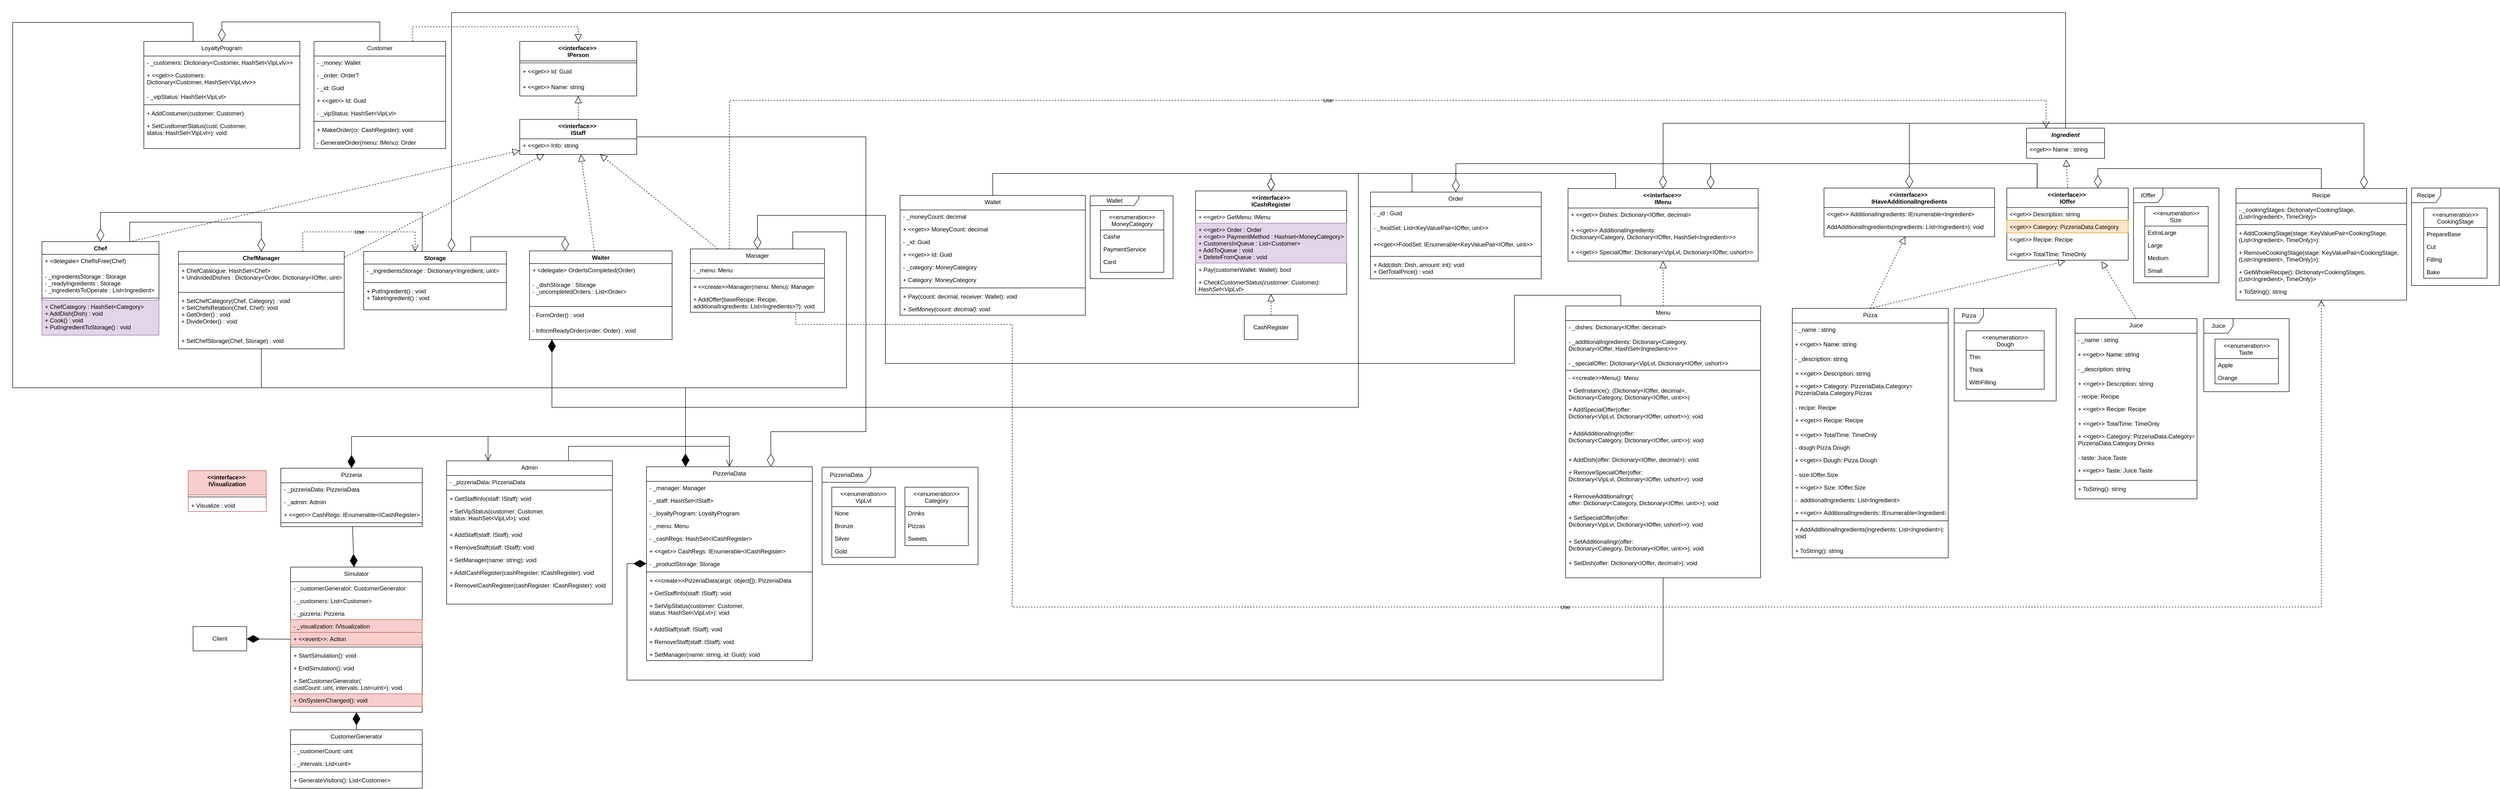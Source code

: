 <mxfile version="20.8.10" type="device"><diagram id="AVlrbdHFfIFae9fIVT3l" name="Page-1"><mxGraphModel dx="4627" dy="3237" grid="1" gridSize="10" guides="0" tooltips="1" connect="1" arrows="1" fold="1" page="1" pageScale="1" pageWidth="827" pageHeight="1169" math="0" shadow="0"><root><mxCell id="0"/><mxCell id="1" parent="0"/><mxCell id="G9EN5JWeJz_nwPtttZKu-1" value="&lt;&lt;interface&gt;&gt; &#10;IOffer&#10;" style="swimlane;fontStyle=1;align=center;verticalAlign=top;childLayout=stackLayout;horizontal=1;startSize=40;horizontalStack=0;resizeParent=1;resizeParentMax=0;resizeLast=0;collapsible=1;marginBottom=0;labelBackgroundColor=none;" parent="1" vertex="1"><mxGeometry x="1750" y="-940" width="249" height="148" as="geometry"/></mxCell><mxCell id="8i7Lr49_zQPxc0uf3AC--71" value="&lt;&lt;get&gt;&gt; Description: string" style="text;strokeColor=none;fillColor=none;align=left;verticalAlign=top;spacingLeft=4;spacingRight=4;overflow=hidden;rotatable=0;points=[[0,0.5],[1,0.5]];portConstraint=eastwest;labelBackgroundColor=none;" vertex="1" parent="G9EN5JWeJz_nwPtttZKu-1"><mxGeometry y="40" width="249" height="26" as="geometry"/></mxCell><mxCell id="8i7Lr49_zQPxc0uf3AC--70" value="&lt;&lt;get&gt;&gt; Category: PizzeriaData.Category" style="text;strokeColor=#d79b00;fillColor=#ffe6cc;align=left;verticalAlign=top;spacingLeft=4;spacingRight=4;overflow=hidden;rotatable=0;points=[[0,0.5],[1,0.5]];portConstraint=eastwest;labelBackgroundColor=none;" vertex="1" parent="G9EN5JWeJz_nwPtttZKu-1"><mxGeometry y="66" width="249" height="26" as="geometry"/></mxCell><mxCell id="ViWVULLcjfLXoIwgi1Q9-7" value="&lt;&lt;get&gt;&gt; Recipe: Recipe" style="text;strokeColor=none;fillColor=none;align=left;verticalAlign=top;spacingLeft=4;spacingRight=4;overflow=hidden;rotatable=0;points=[[0,0.5],[1,0.5]];portConstraint=eastwest;labelBackgroundColor=none;" parent="G9EN5JWeJz_nwPtttZKu-1" vertex="1"><mxGeometry y="92" width="249" height="30" as="geometry"/></mxCell><mxCell id="8i7Lr49_zQPxc0uf3AC--69" value="&lt;&lt;get&gt;&gt; TotalTime: TimeOnly" style="text;strokeColor=none;fillColor=none;align=left;verticalAlign=top;spacingLeft=4;spacingRight=4;overflow=hidden;rotatable=0;points=[[0,0.5],[1,0.5]];portConstraint=eastwest;labelBackgroundColor=none;" vertex="1" parent="G9EN5JWeJz_nwPtttZKu-1"><mxGeometry y="122" width="249" height="26" as="geometry"/></mxCell><mxCell id="G9EN5JWeJz_nwPtttZKu-5" value="&lt;&lt;interface&gt;&gt;&#10;ICashRegister" style="swimlane;fontStyle=1;align=center;verticalAlign=top;childLayout=stackLayout;horizontal=1;startSize=40;horizontalStack=0;resizeParent=1;resizeParentMax=0;resizeLast=0;collapsible=1;marginBottom=0;labelBackgroundColor=none;" parent="1" vertex="1"><mxGeometry x="86" y="-934" width="310" height="212" as="geometry"/></mxCell><mxCell id="yTDWApdTZO0DoRyl30tC-57" value="+ &lt;&lt;get&gt;&gt; GetMenu: IMenu" style="text;align=left;verticalAlign=top;spacingLeft=4;spacingRight=4;overflow=hidden;rotatable=0;points=[[0,0.5],[1,0.5]];portConstraint=eastwest;rounded=0;shadow=0;html=0;labelBackgroundColor=none;" parent="G9EN5JWeJz_nwPtttZKu-5" vertex="1"><mxGeometry y="40" width="310" height="26" as="geometry"/></mxCell><mxCell id="G9EN5JWeJz_nwPtttZKu-8" value="+ &lt;&lt;get&gt;&gt; Order : Order&#10;+ &lt;&lt;get&gt;&gt; PaymentMethod : Hashset&lt;MoneyCategory&gt;&#10;+ CustomersInQueue : List&lt;Customer&gt;&#10;+ AddToQueue : void&#10;+ DeleteFromQueue : void&#10;" style="text;strokeColor=#9673a6;fillColor=#e1d5e7;align=left;verticalAlign=top;spacingLeft=4;spacingRight=4;overflow=hidden;rotatable=0;points=[[0,0.5],[1,0.5]];portConstraint=eastwest;labelBackgroundColor=none;" parent="G9EN5JWeJz_nwPtttZKu-5" vertex="1"><mxGeometry y="66" width="310" height="82" as="geometry"/></mxCell><mxCell id="Vp7KOwkqIpcdfMKKaiIl-102" value="+ Pay(customerWallet: Wallet): bool" style="text;align=left;verticalAlign=top;spacingLeft=4;spacingRight=4;overflow=hidden;rotatable=0;points=[[0,0.5],[1,0.5]];portConstraint=eastwest;rounded=0;shadow=0;html=0;fontStyle=0;labelBackgroundColor=none;" parent="G9EN5JWeJz_nwPtttZKu-5" vertex="1"><mxGeometry y="148" width="310" height="26" as="geometry"/></mxCell><mxCell id="Vp7KOwkqIpcdfMKKaiIl-103" value="+ CheckCustomerStatus(customer: Customer): &#10;HashSet&lt;VipLvl&gt;" style="text;align=left;verticalAlign=top;spacingLeft=4;spacingRight=4;overflow=hidden;rotatable=0;points=[[0,0.5],[1,0.5]];portConstraint=eastwest;rounded=0;shadow=0;html=0;fontStyle=2;labelBackgroundColor=none;" parent="G9EN5JWeJz_nwPtttZKu-5" vertex="1"><mxGeometry y="174" width="310" height="38" as="geometry"/></mxCell><mxCell id="G9EN5JWeJz_nwPtttZKu-13" value="&lt;&lt;interface&gt;&gt; &#10;IVisualization&#10;" style="swimlane;fontStyle=1;align=center;verticalAlign=top;childLayout=stackLayout;horizontal=1;startSize=50;horizontalStack=0;resizeParent=1;resizeParentMax=0;resizeLast=0;collapsible=1;marginBottom=0;labelBackgroundColor=none;fillColor=#f8cecc;strokeColor=#b85450;" parent="1" vertex="1"><mxGeometry x="-1980" y="-360.0" width="160" height="84" as="geometry"/></mxCell><mxCell id="G9EN5JWeJz_nwPtttZKu-15" value="" style="line;strokeWidth=1;fillColor=none;align=left;verticalAlign=middle;spacingTop=-1;spacingLeft=3;spacingRight=3;rotatable=0;labelPosition=right;points=[];portConstraint=eastwest;labelBackgroundColor=none;" parent="G9EN5JWeJz_nwPtttZKu-13" vertex="1"><mxGeometry y="50" width="160" height="8" as="geometry"/></mxCell><mxCell id="G9EN5JWeJz_nwPtttZKu-16" value="+ Visualize : void" style="text;strokeColor=none;fillColor=none;align=left;verticalAlign=top;spacingLeft=4;spacingRight=4;overflow=hidden;rotatable=0;points=[[0,0.5],[1,0.5]];portConstraint=eastwest;labelBackgroundColor=none;" parent="G9EN5JWeJz_nwPtttZKu-13" vertex="1"><mxGeometry y="58" width="160" height="26" as="geometry"/></mxCell><mxCell id="G9EN5JWeJz_nwPtttZKu-103" value="Ingredient&#10;" style="swimlane;fontStyle=3;align=center;verticalAlign=top;childLayout=stackLayout;horizontal=1;startSize=30;horizontalStack=0;resizeParent=1;resizeParentMax=0;resizeLast=0;collapsible=1;marginBottom=0;labelBackgroundColor=none;" parent="1" vertex="1"><mxGeometry x="1790.5" y="-1063" width="160" height="62" as="geometry"/></mxCell><mxCell id="G9EN5JWeJz_nwPtttZKu-105" value="&lt;&lt;get&gt;&gt; Name : string" style="text;strokeColor=none;fillColor=none;align=left;verticalAlign=top;spacingLeft=4;spacingRight=4;overflow=hidden;rotatable=0;points=[[0,0.5],[1,0.5]];portConstraint=eastwest;labelBackgroundColor=none;" parent="G9EN5JWeJz_nwPtttZKu-103" vertex="1"><mxGeometry y="30" width="160" height="32" as="geometry"/></mxCell><mxCell id="G9EN5JWeJz_nwPtttZKu-106" value="Storage" style="swimlane;fontStyle=1;align=center;verticalAlign=top;childLayout=stackLayout;horizontal=1;startSize=26;horizontalStack=0;resizeParent=1;resizeParentMax=0;resizeLast=0;collapsible=1;marginBottom=0;labelBackgroundColor=none;movable=1;resizable=1;rotatable=1;deletable=1;editable=1;connectable=1;" parent="1" vertex="1"><mxGeometry x="-1620" y="-810" width="292.5" height="120" as="geometry"/></mxCell><mxCell id="G9EN5JWeJz_nwPtttZKu-107" value="- _ingredientsStorage : Dictionary&lt;Ingredient, uint&gt;" style="text;strokeColor=none;fillColor=none;align=left;verticalAlign=top;spacingLeft=4;spacingRight=4;overflow=hidden;rotatable=0;points=[[0,0.5],[1,0.5]];portConstraint=eastwest;labelBackgroundColor=none;" parent="G9EN5JWeJz_nwPtttZKu-106" vertex="1"><mxGeometry y="26" width="292.5" height="34" as="geometry"/></mxCell><mxCell id="G9EN5JWeJz_nwPtttZKu-108" value="" style="line;strokeWidth=1;fillColor=none;align=left;verticalAlign=middle;spacingTop=-1;spacingLeft=3;spacingRight=3;rotatable=0;labelPosition=right;points=[];portConstraint=eastwest;labelBackgroundColor=none;" parent="G9EN5JWeJz_nwPtttZKu-106" vertex="1"><mxGeometry y="60" width="292.5" height="8" as="geometry"/></mxCell><mxCell id="G9EN5JWeJz_nwPtttZKu-109" value="+ PutIngredient() : void&#10;+ TakeIngredient() : void" style="text;strokeColor=none;fillColor=none;align=left;verticalAlign=top;spacingLeft=4;spacingRight=4;overflow=hidden;rotatable=0;points=[[0,0.5],[1,0.5]];portConstraint=eastwest;labelBackgroundColor=none;" parent="G9EN5JWeJz_nwPtttZKu-106" vertex="1"><mxGeometry y="68" width="292.5" height="52" as="geometry"/></mxCell><mxCell id="G9EN5JWeJz_nwPtttZKu-126" value="Order" style="swimlane;fontStyle=0;align=center;verticalAlign=top;childLayout=stackLayout;horizontal=1;startSize=30;horizontalStack=0;resizeParent=1;resizeLast=0;collapsible=1;marginBottom=0;rounded=0;shadow=0;strokeWidth=1;labelBackgroundColor=none;" parent="1" vertex="1"><mxGeometry x="445" y="-931.78" width="350" height="178" as="geometry"><mxRectangle x="130" y="380" width="160" height="26" as="alternateBounds"/></mxGeometry></mxCell><mxCell id="G9EN5JWeJz_nwPtttZKu-127" value="- _id : Guid" style="text;align=left;verticalAlign=top;spacingLeft=4;spacingRight=4;overflow=hidden;rotatable=0;points=[[0,0.5],[1,0.5]];portConstraint=eastwest;rounded=0;shadow=0;html=0;labelBackgroundColor=none;" parent="G9EN5JWeJz_nwPtttZKu-126" vertex="1"><mxGeometry y="30" width="350" height="30" as="geometry"/></mxCell><mxCell id="Vp7KOwkqIpcdfMKKaiIl-58" value="- _foodSet: List&lt;KeyValuePair&lt;IOffer, uint&gt;&gt;" style="text;align=left;verticalAlign=top;spacingLeft=4;spacingRight=4;overflow=hidden;rotatable=0;points=[[0,0.5],[1,0.5]];portConstraint=eastwest;rounded=0;shadow=0;html=0;labelBackgroundColor=none;" parent="G9EN5JWeJz_nwPtttZKu-126" vertex="1"><mxGeometry y="60" width="350" height="34" as="geometry"/></mxCell><mxCell id="G9EN5JWeJz_nwPtttZKu-128" value="+&lt;&lt;get&gt;&gt;FoodSet: IEnumerable&lt;KeyValuePair&lt;IOffer, uint&gt;&gt;" style="text;align=left;verticalAlign=top;spacingLeft=4;spacingRight=4;overflow=hidden;rotatable=0;points=[[0,0.5],[1,0.5]];portConstraint=eastwest;rounded=0;shadow=0;html=0;labelBackgroundColor=none;" parent="G9EN5JWeJz_nwPtttZKu-126" vertex="1"><mxGeometry y="94" width="350" height="34" as="geometry"/></mxCell><mxCell id="G9EN5JWeJz_nwPtttZKu-129" value="" style="line;html=1;strokeWidth=1;align=left;verticalAlign=middle;spacingTop=-1;spacingLeft=3;spacingRight=3;rotatable=0;labelPosition=right;points=[];portConstraint=eastwest;labelBackgroundColor=none;" parent="G9EN5JWeJz_nwPtttZKu-126" vertex="1"><mxGeometry y="128" width="350" height="8" as="geometry"/></mxCell><mxCell id="G9EN5JWeJz_nwPtttZKu-130" value="+ Add(dish: Dish, amount: int): void&#10;+ GetTotalPrice() : void" style="text;align=left;verticalAlign=top;spacingLeft=4;spacingRight=4;overflow=hidden;rotatable=0;points=[[0,0.5],[1,0.5]];portConstraint=eastwest;fontStyle=0;whiteSpace=wrap;labelBackgroundColor=none;" parent="G9EN5JWeJz_nwPtttZKu-126" vertex="1"><mxGeometry y="136" width="350" height="42" as="geometry"/></mxCell><mxCell id="G9EN5JWeJz_nwPtttZKu-131" value="Menu" style="swimlane;fontStyle=0;align=center;verticalAlign=top;childLayout=stackLayout;horizontal=1;startSize=30;horizontalStack=0;resizeParent=1;resizeLast=0;collapsible=1;marginBottom=0;rounded=0;shadow=0;strokeWidth=1;labelBackgroundColor=none;" parent="1" vertex="1"><mxGeometry x="845" y="-698" width="400" height="558" as="geometry"><mxRectangle x="965" y="-810" width="160" height="26" as="alternateBounds"/></mxGeometry></mxCell><mxCell id="G9EN5JWeJz_nwPtttZKu-132" value="- _dishes: Dictionary&lt;IOffer, decimal&gt;" style="text;align=left;verticalAlign=top;spacingLeft=4;spacingRight=4;overflow=hidden;rotatable=0;points=[[0,0.5],[1,0.5]];portConstraint=eastwest;rounded=0;shadow=0;html=0;labelBackgroundColor=none;" parent="G9EN5JWeJz_nwPtttZKu-131" vertex="1"><mxGeometry y="30" width="400" height="30" as="geometry"/></mxCell><mxCell id="yTDWApdTZO0DoRyl30tC-3" value="- _additionalIngredients: Dictionary&lt;Category, &#10;Dictionary&lt;IOffer, HashSet&lt;Ingredient&gt;&gt;&gt;" style="text;strokeColor=none;fillColor=none;align=left;verticalAlign=top;spacingLeft=4;spacingRight=4;overflow=hidden;rotatable=0;points=[[0,0.5],[1,0.5]];portConstraint=eastwest;labelBackgroundColor=none;" parent="G9EN5JWeJz_nwPtttZKu-131" vertex="1"><mxGeometry y="60" width="400" height="44" as="geometry"/></mxCell><mxCell id="Vp7KOwkqIpcdfMKKaiIl-60" value="- _specialOffer: Dictionary&lt;VipLvl, Dictionary&lt;IOffer, ushort&gt;&gt;" style="text;align=left;verticalAlign=top;spacingLeft=4;spacingRight=4;overflow=hidden;rotatable=0;points=[[0,0.5],[1,0.5]];portConstraint=eastwest;rounded=0;shadow=0;html=0;labelBackgroundColor=none;" parent="G9EN5JWeJz_nwPtttZKu-131" vertex="1"><mxGeometry y="104" width="400" height="26" as="geometry"/></mxCell><mxCell id="G9EN5JWeJz_nwPtttZKu-133" value="" style="line;html=1;strokeWidth=1;align=left;verticalAlign=middle;spacingTop=-1;spacingLeft=3;spacingRight=3;rotatable=0;labelPosition=right;points=[];portConstraint=eastwest;labelBackgroundColor=none;" parent="G9EN5JWeJz_nwPtttZKu-131" vertex="1"><mxGeometry y="130" width="400" height="4" as="geometry"/></mxCell><mxCell id="Vp7KOwkqIpcdfMKKaiIl-33" value="- &lt;&lt;create&gt;&gt;Menu(): Menu" style="text;align=left;verticalAlign=top;spacingLeft=4;spacingRight=4;overflow=hidden;rotatable=0;points=[[0,0.5],[1,0.5]];portConstraint=eastwest;rounded=0;shadow=0;html=0;fontStyle=0;labelBackgroundColor=none;" parent="G9EN5JWeJz_nwPtttZKu-131" vertex="1"><mxGeometry y="134" width="400" height="26" as="geometry"/></mxCell><mxCell id="Vp7KOwkqIpcdfMKKaiIl-36" value="+ GetInstance(): (Dictionary&lt;IOffer, decimal&gt;, &#10;Dictionary&lt;Category, Dictionary&lt;IOffer, uint&gt;&gt;)" style="text;align=left;verticalAlign=top;spacingLeft=4;spacingRight=4;overflow=hidden;rotatable=0;points=[[0,0.5],[1,0.5]];portConstraint=eastwest;rounded=0;shadow=0;html=0;fontStyle=0;labelBackgroundColor=none;" parent="G9EN5JWeJz_nwPtttZKu-131" vertex="1"><mxGeometry y="160" width="400" height="39" as="geometry"/></mxCell><mxCell id="Vp7KOwkqIpcdfMKKaiIl-74" value="+ AddSpecialOffer(offer: &#10;Dictionary&lt;VipLvl, Dictionary&lt;IOffer, ushort&gt;&gt;): void" style="text;align=left;verticalAlign=top;spacingLeft=4;spacingRight=4;overflow=hidden;rotatable=0;points=[[0,0.5],[1,0.5]];portConstraint=eastwest;rounded=0;shadow=0;html=0;fontStyle=0;labelBackgroundColor=none;" parent="G9EN5JWeJz_nwPtttZKu-131" vertex="1"><mxGeometry y="199" width="400" height="49" as="geometry"/></mxCell><mxCell id="Vp7KOwkqIpcdfMKKaiIl-73" value="+ AddAdditionalIngr(offer: &#10;Dictionary&lt;Category, Dictionary&lt;IOffer, uint&gt;&gt;): void" style="text;align=left;verticalAlign=top;spacingLeft=4;spacingRight=4;overflow=hidden;rotatable=0;points=[[0,0.5],[1,0.5]];portConstraint=eastwest;rounded=0;shadow=0;html=0;fontStyle=0;labelBackgroundColor=none;" parent="G9EN5JWeJz_nwPtttZKu-131" vertex="1"><mxGeometry y="248" width="400" height="54" as="geometry"/></mxCell><mxCell id="Vp7KOwkqIpcdfMKKaiIl-72" value="+ AddDish(offer: Dictionary&lt;IOffer, decimal&gt;): void" style="text;align=left;verticalAlign=top;spacingLeft=4;spacingRight=4;overflow=hidden;rotatable=0;points=[[0,0.5],[1,0.5]];portConstraint=eastwest;rounded=0;shadow=0;html=0;fontStyle=0;labelBackgroundColor=none;" parent="G9EN5JWeJz_nwPtttZKu-131" vertex="1"><mxGeometry y="302" width="400" height="26" as="geometry"/></mxCell><mxCell id="Vp7KOwkqIpcdfMKKaiIl-71" value="+ RemoveSpecialOffer(offer: &#10;Dictionary&lt;VipLvl, Dictionary&lt;IOffer, ushort&gt;&gt;): void" style="text;align=left;verticalAlign=top;spacingLeft=4;spacingRight=4;overflow=hidden;rotatable=0;points=[[0,0.5],[1,0.5]];portConstraint=eastwest;rounded=0;shadow=0;html=0;fontStyle=0;labelBackgroundColor=none;" parent="G9EN5JWeJz_nwPtttZKu-131" vertex="1"><mxGeometry y="328" width="400" height="49" as="geometry"/></mxCell><mxCell id="Vp7KOwkqIpcdfMKKaiIl-70" value="+ RemoveAdditionalIngr(&#10;offer: Dictionary&lt;Category, Dictionary&lt;IOffer, uint&gt;&gt;): void" style="text;align=left;verticalAlign=top;spacingLeft=4;spacingRight=4;overflow=hidden;rotatable=0;points=[[0,0.5],[1,0.5]];portConstraint=eastwest;rounded=0;shadow=0;html=0;fontStyle=0;labelBackgroundColor=none;" parent="G9EN5JWeJz_nwPtttZKu-131" vertex="1"><mxGeometry y="377" width="400" height="44" as="geometry"/></mxCell><mxCell id="Vp7KOwkqIpcdfMKKaiIl-69" value="+ SetSpecialOffer(offer: &#10;Dictionary&lt;VipLvl, Dictionary&lt;IOffer, ushort&gt;&gt;): void" style="text;align=left;verticalAlign=top;spacingLeft=4;spacingRight=4;overflow=hidden;rotatable=0;points=[[0,0.5],[1,0.5]];portConstraint=eastwest;rounded=0;shadow=0;html=0;fontStyle=0;labelBackgroundColor=none;" parent="G9EN5JWeJz_nwPtttZKu-131" vertex="1"><mxGeometry y="421" width="400" height="49" as="geometry"/></mxCell><mxCell id="Vp7KOwkqIpcdfMKKaiIl-68" value="+ SetAdditionalIngr(offer: &#10;Dictionary&lt;Category, Dictionary&lt;IOffer, uint&gt;&gt;): void" style="text;align=left;verticalAlign=top;spacingLeft=4;spacingRight=4;overflow=hidden;rotatable=0;points=[[0,0.5],[1,0.5]];portConstraint=eastwest;rounded=0;shadow=0;html=0;fontStyle=0;labelBackgroundColor=none;" parent="G9EN5JWeJz_nwPtttZKu-131" vertex="1"><mxGeometry y="470" width="400" height="44" as="geometry"/></mxCell><mxCell id="Vp7KOwkqIpcdfMKKaiIl-67" value="+ SetDish(offer: Dictionary&lt;IOffer, decimal&gt;): void" style="text;align=left;verticalAlign=top;spacingLeft=4;spacingRight=4;overflow=hidden;rotatable=0;points=[[0,0.5],[1,0.5]];portConstraint=eastwest;rounded=0;shadow=0;html=0;fontStyle=0;labelBackgroundColor=none;" parent="G9EN5JWeJz_nwPtttZKu-131" vertex="1"><mxGeometry y="514" width="400" height="26" as="geometry"/></mxCell><mxCell id="yTDWApdTZO0DoRyl30tC-42" value="" style="endArrow=block;dashed=1;endFill=0;endSize=12;html=1;rounded=0;exitX=0.5;exitY=0;exitDx=0;exitDy=0;labelBackgroundColor=none;fontColor=default;" parent="1" source="G9EN5JWeJz_nwPtttZKu-89" edge="1"><mxGeometry width="160" relative="1" as="geometry"><mxPoint x="1690" y="-250" as="sourcePoint"/><mxPoint x="1870" y="-790" as="targetPoint"/><Array as="points"/></mxGeometry></mxCell><mxCell id="yTDWApdTZO0DoRyl30tC-49" value="" style="endArrow=block;dashed=1;endFill=0;endSize=12;html=1;rounded=0;exitX=0.5;exitY=0;exitDx=0;exitDy=0;entryX=0.78;entryY=1.085;entryDx=0;entryDy=0;labelBackgroundColor=none;fontColor=default;entryPerimeter=0;" parent="1" source="yTDWApdTZO0DoRyl30tC-43" target="8i7Lr49_zQPxc0uf3AC--69" edge="1"><mxGeometry width="160" relative="1" as="geometry"><mxPoint x="1884.5" y="-650" as="sourcePoint"/><mxPoint x="1999.0" y="-854" as="targetPoint"/><Array as="points"/></mxGeometry></mxCell><mxCell id="yTDWApdTZO0DoRyl30tC-50" value="Customer" style="swimlane;fontStyle=0;align=center;verticalAlign=top;childLayout=stackLayout;horizontal=1;startSize=30;horizontalStack=0;resizeParent=1;resizeLast=0;collapsible=1;marginBottom=0;rounded=0;shadow=0;strokeWidth=1;labelBackgroundColor=none;" parent="1" vertex="1"><mxGeometry x="-1722" y="-1241" width="270" height="220" as="geometry"><mxRectangle x="130" y="380" width="160" height="26" as="alternateBounds"/></mxGeometry></mxCell><mxCell id="yTDWApdTZO0DoRyl30tC-51" value="- _money: Wallet" style="text;align=left;verticalAlign=top;spacingLeft=4;spacingRight=4;overflow=hidden;rotatable=0;points=[[0,0.5],[1,0.5]];portConstraint=eastwest;rounded=0;shadow=0;html=0;labelBackgroundColor=none;" parent="yTDWApdTZO0DoRyl30tC-50" vertex="1"><mxGeometry y="30" width="270" height="26" as="geometry"/></mxCell><mxCell id="yTDWApdTZO0DoRyl30tC-56" value="- _order: Order?" style="text;align=left;verticalAlign=top;spacingLeft=4;spacingRight=4;overflow=hidden;rotatable=0;points=[[0,0.5],[1,0.5]];portConstraint=eastwest;rounded=0;shadow=0;html=0;labelBackgroundColor=none;" parent="yTDWApdTZO0DoRyl30tC-50" vertex="1"><mxGeometry y="56" width="270" height="26" as="geometry"/></mxCell><mxCell id="Vp7KOwkqIpcdfMKKaiIl-2" value="- _id: Guid" style="text;align=left;verticalAlign=top;spacingLeft=4;spacingRight=4;overflow=hidden;rotatable=0;points=[[0,0.5],[1,0.5]];portConstraint=eastwest;rounded=0;shadow=0;html=0;labelBackgroundColor=none;" parent="yTDWApdTZO0DoRyl30tC-50" vertex="1"><mxGeometry y="82" width="270" height="26" as="geometry"/></mxCell><mxCell id="Vp7KOwkqIpcdfMKKaiIl-1" value="+ &lt;&lt;get&gt;&gt; Id: Guid" style="text;align=left;verticalAlign=top;spacingLeft=4;spacingRight=4;overflow=hidden;rotatable=0;points=[[0,0.5],[1,0.5]];portConstraint=eastwest;rounded=0;shadow=0;html=0;labelBackgroundColor=none;" parent="yTDWApdTZO0DoRyl30tC-50" vertex="1"><mxGeometry y="108" width="270" height="26" as="geometry"/></mxCell><mxCell id="Vp7KOwkqIpcdfMKKaiIl-92" value="- _vipStatus: HashSet&lt;VipLvl&gt;" style="text;align=left;verticalAlign=top;spacingLeft=4;spacingRight=4;overflow=hidden;rotatable=0;points=[[0,0.5],[1,0.5]];portConstraint=eastwest;rounded=0;shadow=0;html=0;labelBackgroundColor=none;" parent="yTDWApdTZO0DoRyl30tC-50" vertex="1"><mxGeometry y="134" width="270" height="26" as="geometry"/></mxCell><mxCell id="yTDWApdTZO0DoRyl30tC-54" value="" style="line;html=1;strokeWidth=1;align=left;verticalAlign=middle;spacingTop=-1;spacingLeft=3;spacingRight=3;rotatable=0;labelPosition=right;points=[];portConstraint=eastwest;labelBackgroundColor=none;" parent="yTDWApdTZO0DoRyl30tC-50" vertex="1"><mxGeometry y="160" width="270" height="8" as="geometry"/></mxCell><mxCell id="yTDWApdTZO0DoRyl30tC-55" value="+ MakeOrder(cr: CashRegister): void " style="text;align=left;verticalAlign=top;spacingLeft=4;spacingRight=4;overflow=hidden;rotatable=0;points=[[0,0.5],[1,0.5]];portConstraint=eastwest;rounded=0;shadow=0;html=0;labelBackgroundColor=none;" parent="yTDWApdTZO0DoRyl30tC-50" vertex="1"><mxGeometry y="168" width="270" height="26" as="geometry"/></mxCell><mxCell id="Vp7KOwkqIpcdfMKKaiIl-5" value="- GenerateOrder(menu: IMenu): Order" style="text;align=left;verticalAlign=top;spacingLeft=4;spacingRight=4;overflow=hidden;rotatable=0;points=[[0,0.5],[1,0.5]];portConstraint=eastwest;rounded=0;shadow=0;html=0;labelBackgroundColor=none;" parent="yTDWApdTZO0DoRyl30tC-50" vertex="1"><mxGeometry y="194" width="270" height="26" as="geometry"/></mxCell><mxCell id="Vp7KOwkqIpcdfMKKaiIl-52" value="&lt;&lt;interface&gt;&gt; &#10;IMenu&#10;" style="swimlane;fontStyle=1;align=center;verticalAlign=top;childLayout=stackLayout;horizontal=1;startSize=40;horizontalStack=0;resizeParent=1;resizeParentMax=0;resizeLast=0;collapsible=1;marginBottom=0;labelBackgroundColor=none;" parent="1" vertex="1"><mxGeometry x="850" y="-939" width="390" height="149" as="geometry"/></mxCell><mxCell id="Vp7KOwkqIpcdfMKKaiIl-54" value="+ &lt;&lt;get&gt;&gt; Dishes: Dictionary&lt;IOffer, decimal&gt;&#10;" style="text;strokeColor=none;fillColor=none;align=left;verticalAlign=top;spacingLeft=4;spacingRight=4;overflow=hidden;rotatable=0;points=[[0,0.5],[1,0.5]];portConstraint=eastwest;labelBackgroundColor=none;" parent="Vp7KOwkqIpcdfMKKaiIl-52" vertex="1"><mxGeometry y="40" width="390" height="32" as="geometry"/></mxCell><mxCell id="Vp7KOwkqIpcdfMKKaiIl-55" value="+ &lt;&lt;get&gt;&gt; AdditionalIngredients: &#10;Dictionary&lt;Category, Dictionary&lt;IOffer, HashSet&lt;Ingredient&gt;&gt;&gt;" style="text;strokeColor=none;fillColor=none;align=left;verticalAlign=top;spacingLeft=4;spacingRight=4;overflow=hidden;rotatable=0;points=[[0,0.5],[1,0.5]];portConstraint=eastwest;labelBackgroundColor=none;" parent="Vp7KOwkqIpcdfMKKaiIl-52" vertex="1"><mxGeometry y="72" width="390" height="45" as="geometry"/></mxCell><mxCell id="Vp7KOwkqIpcdfMKKaiIl-59" value="+ &lt;&lt;get&gt;&gt; SpecialOffer: Dictionary&lt;VipLvl, Dictionary&lt;IOffer, ushort&gt;&gt;" style="text;strokeColor=none;fillColor=none;align=left;verticalAlign=top;spacingLeft=4;spacingRight=4;overflow=hidden;rotatable=0;points=[[0,0.5],[1,0.5]];portConstraint=eastwest;labelBackgroundColor=none;" parent="Vp7KOwkqIpcdfMKKaiIl-52" vertex="1"><mxGeometry y="117" width="390" height="32" as="geometry"/></mxCell><mxCell id="Vp7KOwkqIpcdfMKKaiIl-57" value="" style="endArrow=block;dashed=1;endFill=0;endSize=12;html=1;rounded=0;exitX=0.5;exitY=0;exitDx=0;exitDy=0;labelBackgroundColor=none;fontColor=default;" parent="1" source="G9EN5JWeJz_nwPtttZKu-131" target="Vp7KOwkqIpcdfMKKaiIl-52" edge="1"><mxGeometry width="160" relative="1" as="geometry"><mxPoint x="1885" y="-650" as="sourcePoint"/><mxPoint x="1821" y="-676" as="targetPoint"/><Array as="points"/></mxGeometry></mxCell><mxCell id="Vp7KOwkqIpcdfMKKaiIl-76" value="Admin" style="swimlane;fontStyle=0;align=center;verticalAlign=top;childLayout=stackLayout;horizontal=1;startSize=30;horizontalStack=0;resizeParent=1;resizeLast=0;collapsible=1;marginBottom=0;rounded=0;shadow=0;strokeWidth=1;labelBackgroundColor=none;" parent="1" vertex="1"><mxGeometry x="-1450" y="-380.0" width="340" height="294" as="geometry"><mxRectangle x="130" y="380" width="160" height="26" as="alternateBounds"/></mxGeometry></mxCell><mxCell id="Vp7KOwkqIpcdfMKKaiIl-77" value="- _pizzeriaData: PizzeriaData" style="text;align=left;verticalAlign=top;spacingLeft=4;spacingRight=4;overflow=hidden;rotatable=0;points=[[0,0.5],[1,0.5]];portConstraint=eastwest;rounded=0;shadow=0;html=0;labelBackgroundColor=none;" parent="Vp7KOwkqIpcdfMKKaiIl-76" vertex="1"><mxGeometry y="30" width="340" height="26" as="geometry"/></mxCell><mxCell id="Vp7KOwkqIpcdfMKKaiIl-78" value="" style="line;html=1;strokeWidth=1;align=left;verticalAlign=middle;spacingTop=-1;spacingLeft=3;spacingRight=3;rotatable=0;labelPosition=right;points=[];portConstraint=eastwest;labelBackgroundColor=none;" parent="Vp7KOwkqIpcdfMKKaiIl-76" vertex="1"><mxGeometry y="56" width="340" height="8" as="geometry"/></mxCell><mxCell id="Vp7KOwkqIpcdfMKKaiIl-79" value="+ GetStaffInfo(staff: IStaff): void" style="text;align=left;verticalAlign=top;spacingLeft=4;spacingRight=4;overflow=hidden;rotatable=0;points=[[0,0.5],[1,0.5]];portConstraint=eastwest;rounded=0;shadow=0;html=0;fontStyle=0;labelBackgroundColor=none;" parent="Vp7KOwkqIpcdfMKKaiIl-76" vertex="1"><mxGeometry y="64" width="340" height="26" as="geometry"/></mxCell><mxCell id="Vp7KOwkqIpcdfMKKaiIl-105" value="+ SetVipStatus(customer: Customer, &#10;status: HashSet&lt;VipLvl&gt;): void" style="text;align=left;verticalAlign=top;spacingLeft=4;spacingRight=4;overflow=hidden;rotatable=0;points=[[0,0.5],[1,0.5]];portConstraint=eastwest;rounded=0;shadow=0;html=0;fontStyle=0;labelBackgroundColor=none;" parent="Vp7KOwkqIpcdfMKKaiIl-76" vertex="1"><mxGeometry y="90" width="340" height="48" as="geometry"/></mxCell><mxCell id="Vp7KOwkqIpcdfMKKaiIl-106" value="+ AddStaff(staff: IStaff): void" style="text;align=left;verticalAlign=top;spacingLeft=4;spacingRight=4;overflow=hidden;rotatable=0;points=[[0,0.5],[1,0.5]];portConstraint=eastwest;rounded=0;shadow=0;html=0;fontStyle=0;labelBackgroundColor=none;" parent="Vp7KOwkqIpcdfMKKaiIl-76" vertex="1"><mxGeometry y="138" width="340" height="26" as="geometry"/></mxCell><mxCell id="Vp7KOwkqIpcdfMKKaiIl-107" value="+ RemoveStaff(staff: IStaff): void" style="text;align=left;verticalAlign=top;spacingLeft=4;spacingRight=4;overflow=hidden;rotatable=0;points=[[0,0.5],[1,0.5]];portConstraint=eastwest;rounded=0;shadow=0;html=0;fontStyle=0;labelBackgroundColor=none;" parent="Vp7KOwkqIpcdfMKKaiIl-76" vertex="1"><mxGeometry y="164" width="340" height="26" as="geometry"/></mxCell><mxCell id="Vp7KOwkqIpcdfMKKaiIl-108" value="+ SetManager(name: string): void" style="text;align=left;verticalAlign=top;spacingLeft=4;spacingRight=4;overflow=hidden;rotatable=0;points=[[0,0.5],[1,0.5]];portConstraint=eastwest;rounded=0;shadow=0;html=0;fontStyle=0;labelBackgroundColor=none;" parent="Vp7KOwkqIpcdfMKKaiIl-76" vertex="1"><mxGeometry y="190" width="340" height="26" as="geometry"/></mxCell><mxCell id="ViWVULLcjfLXoIwgi1Q9-1" value="+ AddICashRegister(cashRegister: ICashRegister): void" style="text;align=left;verticalAlign=top;spacingLeft=4;spacingRight=4;overflow=hidden;rotatable=0;points=[[0,0.5],[1,0.5]];portConstraint=eastwest;rounded=0;shadow=0;html=0;fontStyle=0;labelBackgroundColor=none;" parent="Vp7KOwkqIpcdfMKKaiIl-76" vertex="1"><mxGeometry y="216" width="340" height="26" as="geometry"/></mxCell><mxCell id="ViWVULLcjfLXoIwgi1Q9-2" value="+ RemoveICashRegister(cashRegister: ICashRegister): void" style="text;align=left;verticalAlign=top;spacingLeft=4;spacingRight=4;overflow=hidden;rotatable=0;points=[[0,0.5],[1,0.5]];portConstraint=eastwest;rounded=0;shadow=0;html=0;fontStyle=0;labelBackgroundColor=none;" parent="Vp7KOwkqIpcdfMKKaiIl-76" vertex="1"><mxGeometry y="242" width="340" height="26" as="geometry"/></mxCell><mxCell id="Vp7KOwkqIpcdfMKKaiIl-85" value="" style="endArrow=block;dashed=1;endFill=0;endSize=12;html=1;rounded=0;labelBackgroundColor=none;fontColor=default;exitX=0.75;exitY=0;exitDx=0;exitDy=0;" parent="1" source="G9EN5JWeJz_nwPtttZKu-99" target="Vp7KOwkqIpcdfMKKaiIl-80" edge="1"><mxGeometry width="160" relative="1" as="geometry"><mxPoint x="-590" y="-745" as="sourcePoint"/><mxPoint x="-581" y="-774" as="targetPoint"/><Array as="points"/></mxGeometry></mxCell><mxCell id="Vp7KOwkqIpcdfMKKaiIl-86" value="" style="endArrow=block;dashed=1;endFill=0;endSize=12;html=1;rounded=0;labelBackgroundColor=none;fontColor=default;" parent="1" source="G9EN5JWeJz_nwPtttZKu-110" target="Vp7KOwkqIpcdfMKKaiIl-80" edge="1"><mxGeometry width="160" relative="1" as="geometry"><mxPoint x="1680" y="261" as="sourcePoint"/><mxPoint x="1736" y="172" as="targetPoint"/><Array as="points"/></mxGeometry></mxCell><mxCell id="Vp7KOwkqIpcdfMKKaiIl-87" value="" style="endArrow=block;dashed=1;endFill=0;endSize=12;html=1;rounded=0;labelBackgroundColor=none;fontColor=default;" parent="1" source="G9EN5JWeJz_nwPtttZKu-118" target="Vp7KOwkqIpcdfMKKaiIl-80" edge="1"><mxGeometry width="160" relative="1" as="geometry"><mxPoint x="74" y="-580" as="sourcePoint"/><mxPoint x="11" y="-669" as="targetPoint"/><Array as="points"/></mxGeometry></mxCell><mxCell id="Vp7KOwkqIpcdfMKKaiIl-89" value="" style="endArrow=block;dashed=1;endFill=0;endSize=12;html=1;rounded=0;labelBackgroundColor=none;fontColor=default;" parent="1" source="Vp7KOwkqIpcdfMKKaiIl-21" target="Vp7KOwkqIpcdfMKKaiIl-80" edge="1"><mxGeometry width="160" relative="1" as="geometry"><mxPoint x="-61" y="-401" as="sourcePoint"/><mxPoint x="94" y="-669" as="targetPoint"/><Array as="points"/></mxGeometry></mxCell><mxCell id="Vp7KOwkqIpcdfMKKaiIl-93" value="LoyaltyProgram" style="swimlane;fontStyle=0;align=center;verticalAlign=top;childLayout=stackLayout;horizontal=1;startSize=30;horizontalStack=0;resizeParent=1;resizeLast=0;collapsible=1;marginBottom=0;rounded=0;shadow=0;strokeWidth=1;labelBackgroundColor=none;" parent="1" vertex="1"><mxGeometry x="-2071" y="-1241" width="320" height="220" as="geometry"><mxRectangle x="130" y="380" width="160" height="26" as="alternateBounds"/></mxGeometry></mxCell><mxCell id="Vp7KOwkqIpcdfMKKaiIl-94" value="- _customers: Dictionary&lt;Customer, HashSet&lt;VipLvlv&gt;&gt;" style="text;align=left;verticalAlign=top;spacingLeft=4;spacingRight=4;overflow=hidden;rotatable=0;points=[[0,0.5],[1,0.5]];portConstraint=eastwest;rounded=0;shadow=0;html=0;labelBackgroundColor=none;" parent="Vp7KOwkqIpcdfMKKaiIl-93" vertex="1"><mxGeometry y="30" width="320" height="26" as="geometry"/></mxCell><mxCell id="Vp7KOwkqIpcdfMKKaiIl-97" value="+ &lt;&lt;get&gt;&gt; Customers: &#10;Dictionary&lt;Customer, HashSet&lt;VipLvlv&gt;&gt;" style="text;align=left;verticalAlign=top;spacingLeft=4;spacingRight=4;overflow=hidden;rotatable=0;points=[[0,0.5],[1,0.5]];portConstraint=eastwest;rounded=0;shadow=0;html=0;labelBackgroundColor=none;" parent="Vp7KOwkqIpcdfMKKaiIl-93" vertex="1"><mxGeometry y="56" width="320" height="44" as="geometry"/></mxCell><mxCell id="Vp7KOwkqIpcdfMKKaiIl-98" value="- _vipStatus: HashSet&lt;VipLvl&gt;" style="text;align=left;verticalAlign=top;spacingLeft=4;spacingRight=4;overflow=hidden;rotatable=0;points=[[0,0.5],[1,0.5]];portConstraint=eastwest;rounded=0;shadow=0;html=0;labelBackgroundColor=none;" parent="Vp7KOwkqIpcdfMKKaiIl-93" vertex="1"><mxGeometry y="100" width="320" height="26" as="geometry"/></mxCell><mxCell id="Vp7KOwkqIpcdfMKKaiIl-99" value="" style="line;html=1;strokeWidth=1;align=left;verticalAlign=middle;spacingTop=-1;spacingLeft=3;spacingRight=3;rotatable=0;labelPosition=right;points=[];portConstraint=eastwest;labelBackgroundColor=none;" parent="Vp7KOwkqIpcdfMKKaiIl-93" vertex="1"><mxGeometry y="126" width="320" height="8" as="geometry"/></mxCell><mxCell id="Vp7KOwkqIpcdfMKKaiIl-100" value="+ AddCostumer(customer: Customer)" style="text;align=left;verticalAlign=top;spacingLeft=4;spacingRight=4;overflow=hidden;rotatable=0;points=[[0,0.5],[1,0.5]];portConstraint=eastwest;rounded=0;shadow=0;html=0;labelBackgroundColor=none;" parent="Vp7KOwkqIpcdfMKKaiIl-93" vertex="1"><mxGeometry y="134" width="320" height="26" as="geometry"/></mxCell><mxCell id="Vp7KOwkqIpcdfMKKaiIl-101" value="+ SetCusttomerStatus(cust: Customer, &#10;status: HashSet&lt;VipLvl&gt;): void" style="text;align=left;verticalAlign=top;spacingLeft=4;spacingRight=4;overflow=hidden;rotatable=0;points=[[0,0.5],[1,0.5]];portConstraint=eastwest;rounded=0;shadow=0;html=0;labelBackgroundColor=none;" parent="Vp7KOwkqIpcdfMKKaiIl-93" vertex="1"><mxGeometry y="160" width="320" height="40" as="geometry"/></mxCell><mxCell id="Vp7KOwkqIpcdfMKKaiIl-127" value="CustomerGenerator" style="swimlane;fontStyle=0;align=center;verticalAlign=top;childLayout=stackLayout;horizontal=1;startSize=30;horizontalStack=0;resizeParent=1;resizeLast=0;collapsible=1;marginBottom=0;rounded=0;shadow=0;strokeWidth=1;labelBackgroundColor=none;" parent="1" vertex="1"><mxGeometry x="-1770" y="172.0" width="270" height="120" as="geometry"><mxRectangle x="130" y="380" width="160" height="26" as="alternateBounds"/></mxGeometry></mxCell><mxCell id="Vp7KOwkqIpcdfMKKaiIl-128" value="- _customerCount: uint" style="text;align=left;verticalAlign=top;spacingLeft=4;spacingRight=4;overflow=hidden;rotatable=0;points=[[0,0.5],[1,0.5]];portConstraint=eastwest;rounded=0;shadow=0;html=0;labelBackgroundColor=none;" parent="Vp7KOwkqIpcdfMKKaiIl-127" vertex="1"><mxGeometry y="30" width="270" height="26" as="geometry"/></mxCell><mxCell id="Vp7KOwkqIpcdfMKKaiIl-129" value="- _intervals: List&lt;uint&gt;" style="text;align=left;verticalAlign=top;spacingLeft=4;spacingRight=4;overflow=hidden;rotatable=0;points=[[0,0.5],[1,0.5]];portConstraint=eastwest;rounded=0;shadow=0;html=0;labelBackgroundColor=none;" parent="Vp7KOwkqIpcdfMKKaiIl-127" vertex="1"><mxGeometry y="56" width="270" height="26" as="geometry"/></mxCell><mxCell id="Vp7KOwkqIpcdfMKKaiIl-130" value="" style="line;html=1;strokeWidth=1;align=left;verticalAlign=middle;spacingTop=-1;spacingLeft=3;spacingRight=3;rotatable=0;labelPosition=right;points=[];portConstraint=eastwest;labelBackgroundColor=none;" parent="Vp7KOwkqIpcdfMKKaiIl-127" vertex="1"><mxGeometry y="82" width="270" height="8" as="geometry"/></mxCell><mxCell id="Vp7KOwkqIpcdfMKKaiIl-131" value="+ GenerateVisitors(): List&lt;Customer&gt;" style="text;align=left;verticalAlign=top;spacingLeft=4;spacingRight=4;overflow=hidden;rotatable=0;points=[[0,0.5],[1,0.5]];portConstraint=eastwest;rounded=0;shadow=0;html=0;fontStyle=0;labelBackgroundColor=none;" parent="Vp7KOwkqIpcdfMKKaiIl-127" vertex="1"><mxGeometry y="90" width="270" height="26" as="geometry"/></mxCell><mxCell id="Vp7KOwkqIpcdfMKKaiIl-132" value="Simulator" style="swimlane;fontStyle=0;align=center;verticalAlign=top;childLayout=stackLayout;horizontal=1;startSize=30;horizontalStack=0;resizeParent=1;resizeLast=0;collapsible=1;marginBottom=0;rounded=0;shadow=0;strokeWidth=1;labelBackgroundColor=none;" parent="1" vertex="1"><mxGeometry x="-1770" y="-162.0" width="270" height="298" as="geometry"><mxRectangle x="130" y="380" width="160" height="26" as="alternateBounds"/></mxGeometry></mxCell><mxCell id="Vp7KOwkqIpcdfMKKaiIl-133" value="- _customerGenerator: CustomerGenerator" style="text;align=left;verticalAlign=top;spacingLeft=4;spacingRight=4;overflow=hidden;rotatable=0;points=[[0,0.5],[1,0.5]];portConstraint=eastwest;rounded=0;shadow=0;html=0;labelBackgroundColor=none;" parent="Vp7KOwkqIpcdfMKKaiIl-132" vertex="1"><mxGeometry y="30" width="270" height="26" as="geometry"/></mxCell><mxCell id="Vp7KOwkqIpcdfMKKaiIl-134" value="- _customers: List&lt;Customer&gt;" style="text;align=left;verticalAlign=top;spacingLeft=4;spacingRight=4;overflow=hidden;rotatable=0;points=[[0,0.5],[1,0.5]];portConstraint=eastwest;rounded=0;shadow=0;html=0;labelBackgroundColor=none;" parent="Vp7KOwkqIpcdfMKKaiIl-132" vertex="1"><mxGeometry y="56" width="270" height="26" as="geometry"/></mxCell><mxCell id="Vp7KOwkqIpcdfMKKaiIl-135" value="- _pizzeria: Pizzeria" style="text;align=left;verticalAlign=top;spacingLeft=4;spacingRight=4;overflow=hidden;rotatable=0;points=[[0,0.5],[1,0.5]];portConstraint=eastwest;rounded=0;shadow=0;html=0;labelBackgroundColor=none;" parent="Vp7KOwkqIpcdfMKKaiIl-132" vertex="1"><mxGeometry y="82" width="270" height="26" as="geometry"/></mxCell><mxCell id="8i7Lr49_zQPxc0uf3AC--161" value="- _visualization: IVisualization" style="text;align=left;verticalAlign=top;spacingLeft=4;spacingRight=4;overflow=hidden;rotatable=0;points=[[0,0.5],[1,0.5]];portConstraint=eastwest;rounded=0;shadow=0;html=0;fillColor=#f8cecc;strokeColor=#b85450;" vertex="1" parent="Vp7KOwkqIpcdfMKKaiIl-132"><mxGeometry y="108" width="270" height="26" as="geometry"/></mxCell><mxCell id="8i7Lr49_zQPxc0uf3AC--65" value="+ &lt;&lt;event&gt;&gt;: Action" style="text;align=left;verticalAlign=top;spacingLeft=4;spacingRight=4;overflow=hidden;rotatable=0;points=[[0,0.5],[1,0.5]];portConstraint=eastwest;rounded=0;shadow=0;html=0;fillColor=#f8cecc;strokeColor=#b85450;" vertex="1" parent="Vp7KOwkqIpcdfMKKaiIl-132"><mxGeometry y="134" width="270" height="26" as="geometry"/></mxCell><mxCell id="Vp7KOwkqIpcdfMKKaiIl-136" value="" style="line;html=1;strokeWidth=1;align=left;verticalAlign=middle;spacingTop=-1;spacingLeft=3;spacingRight=3;rotatable=0;labelPosition=right;points=[];portConstraint=eastwest;labelBackgroundColor=none;" parent="Vp7KOwkqIpcdfMKKaiIl-132" vertex="1"><mxGeometry y="160" width="270" height="8" as="geometry"/></mxCell><mxCell id="Vp7KOwkqIpcdfMKKaiIl-137" value="+ StartSimulation(): void" style="text;align=left;verticalAlign=top;spacingLeft=4;spacingRight=4;overflow=hidden;rotatable=0;points=[[0,0.5],[1,0.5]];portConstraint=eastwest;rounded=0;shadow=0;html=0;fontStyle=0;labelBackgroundColor=none;" parent="Vp7KOwkqIpcdfMKKaiIl-132" vertex="1"><mxGeometry y="168" width="270" height="26" as="geometry"/></mxCell><mxCell id="Vp7KOwkqIpcdfMKKaiIl-138" value="+ EndSimulation(): void" style="text;align=left;verticalAlign=top;spacingLeft=4;spacingRight=4;overflow=hidden;rotatable=0;points=[[0,0.5],[1,0.5]];portConstraint=eastwest;rounded=0;shadow=0;html=0;fontStyle=0;labelBackgroundColor=none;" parent="Vp7KOwkqIpcdfMKKaiIl-132" vertex="1"><mxGeometry y="194" width="270" height="26" as="geometry"/></mxCell><mxCell id="ViWVULLcjfLXoIwgi1Q9-14" value="+ SetCustomerGenerator(&#10;custCount: uint, intervals: List&lt;uint&gt;): void" style="text;align=left;verticalAlign=top;spacingLeft=4;spacingRight=4;overflow=hidden;rotatable=0;points=[[0,0.5],[1,0.5]];portConstraint=eastwest;rounded=0;shadow=0;html=0;fontStyle=0;labelBackgroundColor=none;" parent="Vp7KOwkqIpcdfMKKaiIl-132" vertex="1"><mxGeometry y="220" width="270" height="40" as="geometry"/></mxCell><mxCell id="8i7Lr49_zQPxc0uf3AC--62" value="+ OnSystemChanged(): void" style="text;align=left;verticalAlign=top;spacingLeft=4;spacingRight=4;overflow=hidden;rotatable=0;points=[[0,0.5],[1,0.5]];portConstraint=eastwest;rounded=0;shadow=0;html=0;fontStyle=0;labelBackgroundColor=none;fillColor=#f8cecc;strokeColor=#b85450;" vertex="1" parent="Vp7KOwkqIpcdfMKKaiIl-132"><mxGeometry y="260" width="270" height="26" as="geometry"/></mxCell><mxCell id="Vp7KOwkqIpcdfMKKaiIl-140" value="Pizzeria" style="swimlane;fontStyle=0;align=center;verticalAlign=top;childLayout=stackLayout;horizontal=1;startSize=30;horizontalStack=0;resizeParent=1;resizeLast=0;collapsible=1;marginBottom=0;rounded=0;shadow=0;strokeWidth=1;labelBackgroundColor=none;" parent="1" vertex="1"><mxGeometry x="-1790" y="-365.0" width="290" height="120" as="geometry"><mxRectangle x="130" y="380" width="160" height="26" as="alternateBounds"/></mxGeometry></mxCell><mxCell id="Vp7KOwkqIpcdfMKKaiIl-141" value="- _pizzeriaData: PizzeriaData" style="text;align=left;verticalAlign=top;spacingLeft=4;spacingRight=4;overflow=hidden;rotatable=0;points=[[0,0.5],[1,0.5]];portConstraint=eastwest;rounded=0;shadow=0;html=0;labelBackgroundColor=none;" parent="Vp7KOwkqIpcdfMKKaiIl-140" vertex="1"><mxGeometry y="30" width="290" height="26" as="geometry"/></mxCell><mxCell id="Vp7KOwkqIpcdfMKKaiIl-142" value="- _admin: Admin" style="text;align=left;verticalAlign=top;spacingLeft=4;spacingRight=4;overflow=hidden;rotatable=0;points=[[0,0.5],[1,0.5]];portConstraint=eastwest;rounded=0;shadow=0;html=0;labelBackgroundColor=none;" parent="Vp7KOwkqIpcdfMKKaiIl-140" vertex="1"><mxGeometry y="56" width="290" height="26" as="geometry"/></mxCell><mxCell id="Vp7KOwkqIpcdfMKKaiIl-146" value="+ &lt;&lt;get&gt;&gt; CashRegs: IEnumerable&lt;ICashRegister&gt;" style="text;align=left;verticalAlign=top;spacingLeft=4;spacingRight=4;overflow=hidden;rotatable=0;points=[[0,0.5],[1,0.5]];portConstraint=eastwest;rounded=0;shadow=0;html=0;labelBackgroundColor=none;" parent="Vp7KOwkqIpcdfMKKaiIl-140" vertex="1"><mxGeometry y="82" width="290" height="26" as="geometry"/></mxCell><mxCell id="Vp7KOwkqIpcdfMKKaiIl-143" value="" style="line;html=1;strokeWidth=1;align=left;verticalAlign=middle;spacingTop=-1;spacingLeft=3;spacingRight=3;rotatable=0;labelPosition=right;points=[];portConstraint=eastwest;labelBackgroundColor=none;" parent="Vp7KOwkqIpcdfMKKaiIl-140" vertex="1"><mxGeometry y="108" width="290" height="8" as="geometry"/></mxCell><mxCell id="ViWVULLcjfLXoIwgi1Q9-9" value="" style="endArrow=diamondThin;endFill=1;endSize=24;html=1;rounded=0;labelBackgroundColor=none;fontColor=default;edgeStyle=orthogonalEdgeStyle;" parent="1" source="G9EN5JWeJz_nwPtttZKu-131" target="Vp7KOwkqIpcdfMKKaiIl-110" edge="1"><mxGeometry width="160" relative="1" as="geometry"><mxPoint x="430" y="480" as="sourcePoint"/><mxPoint x="590" y="480" as="targetPoint"/><Array as="points"><mxPoint x="1045" y="70"/><mxPoint x="-1080" y="70"/><mxPoint x="-1080" y="-169"/></Array></mxGeometry></mxCell><mxCell id="ViWVULLcjfLXoIwgi1Q9-10" value="" style="endArrow=diamondThin;endFill=1;endSize=24;html=1;rounded=0;labelBackgroundColor=none;fontColor=default;entryX=0.5;entryY=0;entryDx=0;entryDy=0;edgeStyle=orthogonalEdgeStyle;exitX=0.5;exitY=0;exitDx=0;exitDy=0;startSize=12;" parent="1" source="Vp7KOwkqIpcdfMKKaiIl-110" target="Vp7KOwkqIpcdfMKKaiIl-140" edge="1"><mxGeometry width="160" relative="1" as="geometry"><mxPoint x="-1600" y="-452.0" as="sourcePoint"/><mxPoint x="-1440" y="-452.0" as="targetPoint"/><Array as="points"><mxPoint x="-870" y="-430.0"/><mxPoint x="-1645" y="-430.0"/></Array></mxGeometry></mxCell><mxCell id="ViWVULLcjfLXoIwgi1Q9-13" value="" style="endArrow=diamondThin;endFill=1;endSize=24;html=1;rounded=0;labelBackgroundColor=none;fontColor=default;" parent="1" source="Vp7KOwkqIpcdfMKKaiIl-127" target="Vp7KOwkqIpcdfMKKaiIl-132" edge="1"><mxGeometry width="160" relative="1" as="geometry"><mxPoint x="-1840" y="-42.0" as="sourcePoint"/><mxPoint x="-1680" y="-42.0" as="targetPoint"/></mxGeometry></mxCell><mxCell id="ViWVULLcjfLXoIwgi1Q9-15" value="" style="endArrow=diamondThin;endFill=1;endSize=24;html=1;rounded=0;labelBackgroundColor=none;fontColor=default;entryX=0.5;entryY=0;entryDx=0;entryDy=0;edgeStyle=orthogonalEdgeStyle;startArrow=open;startFill=0;startSize=12;exitX=0.25;exitY=0;exitDx=0;exitDy=0;" parent="1" source="Vp7KOwkqIpcdfMKKaiIl-76" target="Vp7KOwkqIpcdfMKKaiIl-140" edge="1"><mxGeometry width="160" relative="1" as="geometry"><mxPoint x="-1380" y="-380.0" as="sourcePoint"/><mxPoint x="-1760" y="-222.0" as="targetPoint"/><Array as="points"><mxPoint x="-1365" y="-430"/><mxPoint x="-1645" y="-430"/></Array></mxGeometry></mxCell><mxCell id="ViWVULLcjfLXoIwgi1Q9-16" value="" style="endArrow=diamondThin;endFill=1;endSize=24;html=1;rounded=0;labelBackgroundColor=none;fontColor=default;" parent="1" source="Vp7KOwkqIpcdfMKKaiIl-140" target="Vp7KOwkqIpcdfMKKaiIl-132" edge="1"><mxGeometry width="160" relative="1" as="geometry"><mxPoint x="-1940" y="-232.0" as="sourcePoint"/><mxPoint x="-1780" y="-232.0" as="targetPoint"/></mxGeometry></mxCell><mxCell id="ViWVULLcjfLXoIwgi1Q9-21" value="" style="endArrow=open;endFill=1;endSize=12;html=1;rounded=0;labelBackgroundColor=none;fontColor=default;entryX=0.5;entryY=0;entryDx=0;entryDy=0;edgeStyle=orthogonalEdgeStyle;exitX=0.75;exitY=0;exitDx=0;exitDy=0;" parent="1" source="Vp7KOwkqIpcdfMKKaiIl-76" target="Vp7KOwkqIpcdfMKKaiIl-110" edge="1"><mxGeometry width="160" relative="1" as="geometry"><mxPoint x="-1420" y="-2.0" as="sourcePoint"/><mxPoint x="-1260" y="-2.0" as="targetPoint"/><Array as="points"><mxPoint x="-1200" y="-380.0"/><mxPoint x="-1200" y="-410.0"/><mxPoint x="-870" y="-410.0"/></Array></mxGeometry></mxCell><mxCell id="ViWVULLcjfLXoIwgi1Q9-25" value="" style="endArrow=diamondThin;endFill=1;endSize=24;html=1;rounded=0;labelBackgroundColor=none;fontColor=default;edgeStyle=orthogonalEdgeStyle;" parent="1" source="Vp7KOwkqIpcdfMKKaiIl-93" target="Vp7KOwkqIpcdfMKKaiIl-110" edge="1"><mxGeometry width="160" relative="1" as="geometry"><mxPoint x="370" y="-220" as="sourcePoint"/><mxPoint x="-955" y="-370" as="targetPoint"/><Array as="points"><mxPoint x="-1970" y="-1280"/><mxPoint x="-2340" y="-1280"/><mxPoint x="-2340" y="-530"/><mxPoint x="-960" y="-530"/></Array></mxGeometry></mxCell><mxCell id="ViWVULLcjfLXoIwgi1Q9-27" value="" style="endArrow=diamondThin;endFill=1;endSize=24;html=1;rounded=0;labelBackgroundColor=none;fontColor=default;edgeStyle=orthogonalEdgeStyle;exitX=0.75;exitY=0;exitDx=0;exitDy=0;" parent="1" source="Vp7KOwkqIpcdfMKKaiIl-21" target="Vp7KOwkqIpcdfMKKaiIl-110" edge="1"><mxGeometry width="160" relative="1" as="geometry"><mxPoint x="1510" y="600" as="sourcePoint"/><mxPoint x="-870" y="-340" as="targetPoint"/><Array as="points"><mxPoint x="-740" y="-815"/><mxPoint x="-740" y="-850"/><mxPoint x="-630" y="-850"/><mxPoint x="-630" y="-530"/><mxPoint x="-960" y="-530"/></Array></mxGeometry></mxCell><mxCell id="ViWVULLcjfLXoIwgi1Q9-29" value="&lt;&lt;interface&gt;&gt; &#10;IPerson&#10;" style="swimlane;fontStyle=1;align=center;verticalAlign=top;childLayout=stackLayout;horizontal=1;startSize=40;horizontalStack=0;resizeParent=1;resizeParentMax=0;resizeLast=0;collapsible=1;marginBottom=0;labelBackgroundColor=none;" parent="1" vertex="1"><mxGeometry x="-1300" y="-1241" width="240" height="112" as="geometry"/></mxCell><mxCell id="ViWVULLcjfLXoIwgi1Q9-30" value="" style="line;strokeWidth=1;fillColor=none;align=left;verticalAlign=middle;spacingTop=-1;spacingLeft=3;spacingRight=3;rotatable=0;labelPosition=right;points=[];portConstraint=eastwest;labelBackgroundColor=none;" parent="ViWVULLcjfLXoIwgi1Q9-29" vertex="1"><mxGeometry y="40" width="240" height="8" as="geometry"/></mxCell><mxCell id="ViWVULLcjfLXoIwgi1Q9-31" value="+ &lt;&lt;get&gt;&gt; Id: Guid" style="text;strokeColor=none;fillColor=none;align=left;verticalAlign=top;spacingLeft=4;spacingRight=4;overflow=hidden;rotatable=0;points=[[0,0.5],[1,0.5]];portConstraint=eastwest;labelBackgroundColor=none;" parent="ViWVULLcjfLXoIwgi1Q9-29" vertex="1"><mxGeometry y="48" width="240" height="32" as="geometry"/></mxCell><mxCell id="ViWVULLcjfLXoIwgi1Q9-32" value="+ &lt;&lt;get&gt;&gt; Name: string" style="text;strokeColor=none;fillColor=none;align=left;verticalAlign=top;spacingLeft=4;spacingRight=4;overflow=hidden;rotatable=0;points=[[0,0.5],[1,0.5]];portConstraint=eastwest;labelBackgroundColor=none;" parent="ViWVULLcjfLXoIwgi1Q9-29" vertex="1"><mxGeometry y="80" width="240" height="32" as="geometry"/></mxCell><mxCell id="ViWVULLcjfLXoIwgi1Q9-33" value="" style="endArrow=block;dashed=1;endFill=0;endSize=12;html=1;rounded=0;labelBackgroundColor=none;fontColor=default;exitX=0.75;exitY=0;exitDx=0;exitDy=0;entryX=0.5;entryY=0;entryDx=0;entryDy=0;edgeStyle=orthogonalEdgeStyle;" parent="1" source="yTDWApdTZO0DoRyl30tC-50" target="ViWVULLcjfLXoIwgi1Q9-29" edge="1"><mxGeometry width="160" relative="1" as="geometry"><mxPoint x="650" y="569" as="sourcePoint"/><mxPoint x="810" y="569" as="targetPoint"/><Array as="points"><mxPoint x="-1520" y="-1271"/><mxPoint x="-1180" y="-1271"/></Array></mxGeometry></mxCell><mxCell id="ViWVULLcjfLXoIwgi1Q9-34" value="" style="endArrow=block;dashed=1;endFill=0;endSize=12;html=1;rounded=0;labelBackgroundColor=none;fontColor=default;" parent="1" source="Vp7KOwkqIpcdfMKKaiIl-80" target="ViWVULLcjfLXoIwgi1Q9-29" edge="1"><mxGeometry width="160" relative="1" as="geometry"><mxPoint x="483" y="619" as="sourcePoint"/><mxPoint x="700" y="479" as="targetPoint"/></mxGeometry></mxCell><mxCell id="ViWVULLcjfLXoIwgi1Q9-40" value="" style="endArrow=diamondThin;endFill=0;endSize=24;html=1;rounded=0;labelBackgroundColor=none;fontColor=default;startArrow=none;entryX=0.75;entryY=0;entryDx=0;entryDy=0;edgeStyle=orthogonalEdgeStyle;" parent="1" source="Vp7KOwkqIpcdfMKKaiIl-80" target="Vp7KOwkqIpcdfMKKaiIl-110" edge="1"><mxGeometry width="160" relative="1" as="geometry"><mxPoint x="530" y="190" as="sourcePoint"/><mxPoint x="690" y="190" as="targetPoint"/><Array as="points"><mxPoint x="-590" y="-1045"/><mxPoint x="-590" y="-440"/><mxPoint x="-785" y="-440"/></Array></mxGeometry></mxCell><mxCell id="ViWVULLcjfLXoIwgi1Q9-41" value="CashRegister" style="html=1;whiteSpace=wrap;labelBackgroundColor=none;" parent="1" vertex="1"><mxGeometry x="186" y="-679" width="110" height="50" as="geometry"/></mxCell><mxCell id="ViWVULLcjfLXoIwgi1Q9-42" value="" style="endArrow=block;dashed=1;endFill=0;endSize=12;html=1;rounded=0;labelBackgroundColor=none;fontColor=default;" parent="1" source="ViWVULLcjfLXoIwgi1Q9-41" target="G9EN5JWeJz_nwPtttZKu-5" edge="1"><mxGeometry width="160" relative="1" as="geometry"><mxPoint x="-404" y="-125" as="sourcePoint"/><mxPoint x="-244" y="-125" as="targetPoint"/></mxGeometry></mxCell><mxCell id="ViWVULLcjfLXoIwgi1Q9-47" value="Client" style="html=1;whiteSpace=wrap;labelBackgroundColor=none;" parent="1" vertex="1"><mxGeometry x="-1970" y="-40.0" width="110" height="50" as="geometry"/></mxCell><mxCell id="ViWVULLcjfLXoIwgi1Q9-48" value="" style="endArrow=diamondThin;endFill=1;endSize=24;html=1;rounded=0;labelBackgroundColor=none;fontColor=default;" parent="1" source="Vp7KOwkqIpcdfMKKaiIl-132" target="ViWVULLcjfLXoIwgi1Q9-47" edge="1"><mxGeometry width="160" relative="1" as="geometry"><mxPoint x="-1980" y="-320.0" as="sourcePoint"/><mxPoint x="-1820" y="-320.0" as="targetPoint"/></mxGeometry></mxCell><mxCell id="ViWVULLcjfLXoIwgi1Q9-50" value="" style="endArrow=diamondThin;endFill=1;endSize=24;html=1;rounded=0;labelBackgroundColor=none;fontColor=default;edgeStyle=orthogonalEdgeStyle;startArrow=none;" parent="1" source="G9EN5JWeJz_nwPtttZKu-110" target="Vp7KOwkqIpcdfMKKaiIl-110" edge="1"><mxGeometry width="160" relative="1" as="geometry"><mxPoint x="300" y="300" as="sourcePoint"/><mxPoint x="460" y="300" as="targetPoint"/><Array as="points"><mxPoint x="-1830" y="-530"/><mxPoint x="-960" y="-530"/></Array></mxGeometry></mxCell><mxCell id="ViWVULLcjfLXoIwgi1Q9-51" value="" style="endArrow=diamondThin;endFill=0;endSize=24;html=1;rounded=0;labelBackgroundColor=none;fontColor=default;entryX=0.5;entryY=0;entryDx=0;entryDy=0;edgeStyle=orthogonalEdgeStyle;exitX=0.283;exitY=0.001;exitDx=0;exitDy=0;exitPerimeter=0;" parent="1" source="G9EN5JWeJz_nwPtttZKu-131" target="Vp7KOwkqIpcdfMKKaiIl-21" edge="1"><mxGeometry width="160" relative="1" as="geometry"><mxPoint x="1620" y="570" as="sourcePoint"/><mxPoint x="780" y="-480" as="targetPoint"/><Array as="points"><mxPoint x="958" y="-720"/><mxPoint x="740" y="-720"/><mxPoint x="740" y="-580"/><mxPoint x="-550" y="-580"/><mxPoint x="-550" y="-884"/><mxPoint x="-812" y="-884"/></Array></mxGeometry></mxCell><mxCell id="ViWVULLcjfLXoIwgi1Q9-52" value="Use" style="endArrow=open;endSize=12;dashed=1;html=1;rounded=0;labelBackgroundColor=none;fontColor=default;exitX=0.785;exitY=1.031;exitDx=0;exitDy=0;edgeStyle=orthogonalEdgeStyle;exitPerimeter=0;" parent="1" source="ViWVULLcjfLXoIwgi1Q9-8" target="yTDWApdTZO0DoRyl30tC-16" edge="1"><mxGeometry width="160" relative="1" as="geometry"><mxPoint x="2140" y="40" as="sourcePoint"/><mxPoint x="2300" y="20" as="targetPoint"/><Array as="points"><mxPoint x="-734" y="-660"/><mxPoint x="-290" y="-660"/><mxPoint x="-290" y="-80"/><mxPoint x="2395" y="-80"/></Array></mxGeometry></mxCell><mxCell id="ViWVULLcjfLXoIwgi1Q9-53" value="Use" style="endArrow=open;endSize=12;dashed=1;html=1;rounded=0;labelBackgroundColor=none;fontColor=default;edgeStyle=orthogonalEdgeStyle;entryX=0.25;entryY=0;entryDx=0;entryDy=0;" parent="1" source="Vp7KOwkqIpcdfMKKaiIl-21" target="G9EN5JWeJz_nwPtttZKu-103" edge="1"><mxGeometry width="160" relative="1" as="geometry"><mxPoint x="2180" y="-110" as="sourcePoint"/><mxPoint x="2340" y="-110" as="targetPoint"/><Array as="points"><mxPoint x="-870" y="-1120"/><mxPoint x="1831" y="-1120"/></Array></mxGeometry></mxCell><mxCell id="ViWVULLcjfLXoIwgi1Q9-70" value="" style="endArrow=diamondThin;endFill=0;endSize=24;html=1;rounded=0;labelBackgroundColor=none;fontColor=default;edgeStyle=orthogonalEdgeStyle;exitX=0.5;exitY=0;exitDx=0;exitDy=0;elbow=vertical;" parent="1" source="G9EN5JWeJz_nwPtttZKu-103" target="G9EN5JWeJz_nwPtttZKu-106" edge="1"><mxGeometry width="160" relative="1" as="geometry"><mxPoint x="426" y="-800.87" as="sourcePoint"/><mxPoint x="390" y="80" as="targetPoint"/><Array as="points"><mxPoint x="1871" y="-1300"/><mxPoint x="-1440" y="-1300"/></Array></mxGeometry></mxCell><mxCell id="ViWVULLcjfLXoIwgi1Q9-71" value="" style="endArrow=diamondThin;endFill=0;endSize=24;html=1;rounded=0;labelBackgroundColor=none;fontColor=default;edgeStyle=orthogonalEdgeStyle;exitX=0.5;exitY=0;exitDx=0;exitDy=0;entryX=0.5;entryY=0;entryDx=0;entryDy=0;" parent="1" source="yTDWApdTZO0DoRyl30tC-50" target="Vp7KOwkqIpcdfMKKaiIl-93" edge="1"><mxGeometry width="160" relative="1" as="geometry"><mxPoint x="-520" y="-551" as="sourcePoint"/><mxPoint x="-360" y="-551" as="targetPoint"/><Array as="points"><mxPoint x="-1587" y="-1281"/><mxPoint x="-1911" y="-1281"/></Array></mxGeometry></mxCell><mxCell id="ViWVULLcjfLXoIwgi1Q9-72" value="" style="endArrow=diamondThin;endFill=0;endSize=24;html=1;rounded=0;labelBackgroundColor=none;fontColor=default;entryX=0.5;entryY=0;entryDx=0;entryDy=0;edgeStyle=orthogonalEdgeStyle;exitX=0.25;exitY=0;exitDx=0;exitDy=0;" parent="1" source="Vp7KOwkqIpcdfMKKaiIl-52" target="G9EN5JWeJz_nwPtttZKu-5" edge="1"><mxGeometry width="160" relative="1" as="geometry"><mxPoint x="640" y="-260" as="sourcePoint"/><mxPoint x="800" y="-260" as="targetPoint"/><Array as="points"><mxPoint x="948" y="-970"/><mxPoint x="241" y="-970"/></Array></mxGeometry></mxCell><mxCell id="ViWVULLcjfLXoIwgi1Q9-83" value="" style="endArrow=diamondThin;endFill=0;endSize=24;html=1;rounded=0;entryX=0.5;entryY=0;entryDx=0;entryDy=0;labelBackgroundColor=none;fontColor=default;edgeStyle=elbowEdgeStyle;elbow=vertical;" parent="1" source="Vp7KOwkqIpcdfMKKaiIl-10" target="G9EN5JWeJz_nwPtttZKu-5" edge="1"><mxGeometry width="160" relative="1" as="geometry"><mxPoint x="396" y="-205" as="sourcePoint"/><mxPoint x="556" y="-205" as="targetPoint"/><Array as="points"><mxPoint y="-970"/><mxPoint x="-24" y="-965"/></Array></mxGeometry></mxCell><mxCell id="ViWVULLcjfLXoIwgi1Q9-84" value="" style="endArrow=diamondThin;endFill=0;endSize=24;html=1;rounded=0;labelBackgroundColor=none;fontColor=default;edgeStyle=orthogonalEdgeStyle;entryX=0.5;entryY=0;entryDx=0;entryDy=0;exitX=0.25;exitY=0;exitDx=0;exitDy=0;" parent="1" source="G9EN5JWeJz_nwPtttZKu-106" target="G9EN5JWeJz_nwPtttZKu-99" edge="1"><mxGeometry width="160" relative="1" as="geometry"><mxPoint x="-1750" y="-830" as="sourcePoint"/><mxPoint x="1450" y="130" as="targetPoint"/><Array as="points"><mxPoint x="-1500" y="-810"/><mxPoint x="-1500" y="-890"/><mxPoint x="-2160" y="-890"/></Array></mxGeometry></mxCell><mxCell id="ViWVULLcjfLXoIwgi1Q9-85" value="" style="endArrow=diamondThin;endFill=0;endSize=24;html=1;rounded=0;labelBackgroundColor=none;fontColor=default;edgeStyle=orthogonalEdgeStyle;exitX=0.75;exitY=0;exitDx=0;exitDy=0;entryX=0.25;entryY=0;entryDx=0;entryDy=0;" parent="1" source="G9EN5JWeJz_nwPtttZKu-106" target="G9EN5JWeJz_nwPtttZKu-118" edge="1"><mxGeometry width="160" relative="1" as="geometry"><mxPoint x="1640" y="310" as="sourcePoint"/><mxPoint x="1800" y="310" as="targetPoint"/><Array as="points"><mxPoint x="-1401" y="-840"/><mxPoint x="-1207" y="-840"/></Array></mxGeometry></mxCell><mxCell id="ViWVULLcjfLXoIwgi1Q9-86" value="Use" style="endArrow=open;endSize=12;dashed=1;html=1;rounded=0;labelBackgroundColor=none;fontColor=default;edgeStyle=orthogonalEdgeStyle;entryX=0.36;entryY=0.002;entryDx=0;entryDy=0;entryPerimeter=0;exitX=0.75;exitY=0;exitDx=0;exitDy=0;" parent="1" source="G9EN5JWeJz_nwPtttZKu-110" target="G9EN5JWeJz_nwPtttZKu-106" edge="1"><mxGeometry width="160" relative="1" as="geometry"><mxPoint x="-1745" y="-830" as="sourcePoint"/><mxPoint x="60" y="-600" as="targetPoint"/><Array as="points"><mxPoint x="-1745" y="-850"/><mxPoint x="-1515" y="-850"/></Array></mxGeometry></mxCell><mxCell id="ViWVULLcjfLXoIwgi1Q9-90" value="" style="endArrow=diamondThin;endFill=1;endSize=24;html=1;rounded=0;labelBackgroundColor=none;fontColor=default;edgeStyle=orthogonalEdgeStyle;exitX=0.25;exitY=0;exitDx=0;exitDy=0;" parent="1" source="G9EN5JWeJz_nwPtttZKu-126" target="G9EN5JWeJz_nwPtttZKu-118" edge="1"><mxGeometry width="160" relative="1" as="geometry"><mxPoint x="1580" y="-50" as="sourcePoint"/><mxPoint x="1740" y="-50" as="targetPoint"/><Array as="points"><mxPoint x="530" y="-970"/><mxPoint x="420" y="-970"/><mxPoint x="420" y="-490"/><mxPoint x="-1234" y="-490"/></Array></mxGeometry></mxCell><mxCell id="ViWVULLcjfLXoIwgi1Q9-92" value="" style="endArrow=diamondThin;endFill=0;endSize=24;html=1;rounded=0;labelBackgroundColor=none;fontColor=default;startArrow=none;exitX=0.75;exitY=0;exitDx=0;exitDy=0;edgeStyle=orthogonalEdgeStyle;entryX=0.5;entryY=0;entryDx=0;entryDy=0;" parent="1" source="G9EN5JWeJz_nwPtttZKu-99" target="G9EN5JWeJz_nwPtttZKu-110" edge="1"><mxGeometry width="160" relative="1" as="geometry"><mxPoint x="2270" y="-100" as="sourcePoint"/><mxPoint x="2430" y="-100" as="targetPoint"/><Array as="points"><mxPoint x="-2100" y="-870"/><mxPoint x="-1830" y="-870"/></Array></mxGeometry></mxCell><mxCell id="ViWVULLcjfLXoIwgi1Q9-94" value="" style="endArrow=diamondThin;endFill=0;endSize=24;html=1;rounded=0;labelBackgroundColor=none;fontColor=default;edgeStyle=orthogonalEdgeStyle;exitX=0.5;exitY=0;exitDx=0;exitDy=0;" parent="1" source="G9EN5JWeJz_nwPtttZKu-103" target="Vp7KOwkqIpcdfMKKaiIl-52" edge="1"><mxGeometry width="160" relative="1" as="geometry"><mxPoint x="1160" y="-400" as="sourcePoint"/><mxPoint x="1320" y="-400" as="targetPoint"/></mxGeometry></mxCell><mxCell id="ViWVULLcjfLXoIwgi1Q9-95" value="" style="endArrow=diamondThin;endFill=0;endSize=24;html=1;rounded=0;labelBackgroundColor=none;fontColor=default;entryX=0.5;entryY=0;entryDx=0;entryDy=0;exitX=0.25;exitY=0;exitDx=0;exitDy=0;edgeStyle=orthogonalEdgeStyle;" parent="1" source="G9EN5JWeJz_nwPtttZKu-1" target="G9EN5JWeJz_nwPtttZKu-126" edge="1"><mxGeometry width="160" relative="1" as="geometry"><mxPoint x="1460" y="-430" as="sourcePoint"/><mxPoint x="1620" y="-430" as="targetPoint"/><Array as="points"><mxPoint x="1812" y="-990"/><mxPoint x="620" y="-990"/></Array></mxGeometry></mxCell><mxCell id="8i7Lr49_zQPxc0uf3AC--67" value="" style="group" vertex="1" connectable="0" parent="1"><mxGeometry x="2010" y="-940" width="175" height="194.44" as="geometry"/></mxCell><mxCell id="ViWVULLcjfLXoIwgi1Q9-96" value="IOffer" style="shape=umlFrame;whiteSpace=wrap;html=1;labelBackgroundColor=none;" parent="8i7Lr49_zQPxc0uf3AC--67" vertex="1"><mxGeometry width="175" height="194.44" as="geometry"/></mxCell><mxCell id="ViWVULLcjfLXoIwgi1Q9-97" value="&lt;&lt;enumeration&gt;&gt;&#10;Size " style="swimlane;fontStyle=0;align=center;verticalAlign=top;childLayout=stackLayout;horizontal=1;startSize=40;horizontalStack=0;resizeParent=1;resizeLast=0;collapsible=1;marginBottom=0;rounded=0;shadow=0;strokeWidth=1;labelBackgroundColor=none;" parent="8i7Lr49_zQPxc0uf3AC--67" vertex="1"><mxGeometry x="23" y="38" width="130" height="144" as="geometry"><mxRectangle x="130" y="380" width="160" height="26" as="alternateBounds"/></mxGeometry></mxCell><mxCell id="ViWVULLcjfLXoIwgi1Q9-98" value="ExtraLarge" style="text;align=left;verticalAlign=top;spacingLeft=4;spacingRight=4;overflow=hidden;rotatable=0;points=[[0,0.5],[1,0.5]];portConstraint=eastwest;rounded=0;shadow=0;html=0;labelBackgroundColor=none;" parent="ViWVULLcjfLXoIwgi1Q9-97" vertex="1"><mxGeometry y="40" width="130" height="26" as="geometry"/></mxCell><mxCell id="ViWVULLcjfLXoIwgi1Q9-99" value="Large" style="text;align=left;verticalAlign=top;spacingLeft=4;spacingRight=4;overflow=hidden;rotatable=0;points=[[0,0.5],[1,0.5]];portConstraint=eastwest;rounded=0;shadow=0;html=0;labelBackgroundColor=none;" parent="ViWVULLcjfLXoIwgi1Q9-97" vertex="1"><mxGeometry y="66" width="130" height="26" as="geometry"/></mxCell><mxCell id="ViWVULLcjfLXoIwgi1Q9-100" value="Medium" style="text;align=left;verticalAlign=top;spacingLeft=4;spacingRight=4;overflow=hidden;rotatable=0;points=[[0,0.5],[1,0.5]];portConstraint=eastwest;rounded=0;shadow=0;html=0;labelBackgroundColor=none;" parent="ViWVULLcjfLXoIwgi1Q9-97" vertex="1"><mxGeometry y="92" width="130" height="26" as="geometry"/></mxCell><mxCell id="ViWVULLcjfLXoIwgi1Q9-101" value="Small" style="text;align=left;verticalAlign=top;spacingLeft=4;spacingRight=4;overflow=hidden;rotatable=0;points=[[0,0.5],[1,0.5]];portConstraint=eastwest;rounded=0;shadow=0;html=0;labelBackgroundColor=none;" parent="ViWVULLcjfLXoIwgi1Q9-97" vertex="1"><mxGeometry y="118" width="130" height="26" as="geometry"/></mxCell><mxCell id="8i7Lr49_zQPxc0uf3AC--73" value="" style="endArrow=block;dashed=1;endFill=0;endSize=12;html=1;rounded=0;exitX=0.5;exitY=0;exitDx=0;exitDy=0;labelBackgroundColor=none;fontColor=default;entryX=0.507;entryY=1.062;entryDx=0;entryDy=0;entryPerimeter=0;" edge="1" parent="1" source="G9EN5JWeJz_nwPtttZKu-1" target="G9EN5JWeJz_nwPtttZKu-105"><mxGeometry width="160" relative="1" as="geometry"><mxPoint x="1884.5" y="-650" as="sourcePoint"/><mxPoint x="1884.5" y="-782" as="targetPoint"/><Array as="points"/></mxGeometry></mxCell><mxCell id="8i7Lr49_zQPxc0uf3AC--76" value="" style="group" vertex="1" connectable="0" parent="1"><mxGeometry x="1310" y="-693" width="577.5" height="460" as="geometry"/></mxCell><mxCell id="G9EN5JWeJz_nwPtttZKu-89" value="Pizza" style="swimlane;fontStyle=0;align=center;verticalAlign=top;childLayout=stackLayout;horizontal=1;startSize=30;horizontalStack=0;resizeParent=1;resizeLast=0;collapsible=1;marginBottom=0;rounded=0;shadow=0;strokeWidth=1;labelBackgroundColor=none;" parent="8i7Lr49_zQPxc0uf3AC--76" vertex="1"><mxGeometry width="319.808" height="512" as="geometry"><mxRectangle x="130" y="380" width="160" height="26" as="alternateBounds"/></mxGeometry></mxCell><mxCell id="8i7Lr49_zQPxc0uf3AC--75" value="&lt;span style=&quot;color: rgb(0, 0, 0); font-family: Helvetica; font-size: 12px; font-style: normal; font-variant-ligatures: normal; font-variant-caps: normal; font-weight: 400; letter-spacing: normal; orphans: 2; text-align: left; text-indent: 0px; text-transform: none; widows: 2; word-spacing: 0px; -webkit-text-stroke-width: 0px; background-color: rgb(251, 251, 251); text-decoration-thickness: initial; text-decoration-style: initial; text-decoration-color: initial; float: none; display: inline !important;&quot;&gt;&amp;nbsp;- _name : string&lt;/span&gt;" style="text;whiteSpace=wrap;html=1;" vertex="1" parent="G9EN5JWeJz_nwPtttZKu-89"><mxGeometry y="30" width="319.808" height="30" as="geometry"/></mxCell><mxCell id="8i7Lr49_zQPxc0uf3AC--74" value="&lt;span style=&quot;color: rgb(0, 0, 0); font-family: Helvetica; font-size: 12px; font-style: normal; font-variant-ligatures: normal; font-variant-caps: normal; font-weight: 400; letter-spacing: normal; orphans: 2; text-align: left; text-indent: 0px; text-transform: none; widows: 2; word-spacing: 0px; -webkit-text-stroke-width: 0px; background-color: rgb(251, 251, 251); text-decoration-thickness: initial; text-decoration-style: initial; text-decoration-color: initial; float: none; display: inline !important;&quot;&gt;&amp;nbsp;+ &amp;lt;&amp;lt;get&amp;gt;&amp;gt; Name: string&lt;/span&gt;" style="text;whiteSpace=wrap;html=1;" vertex="1" parent="G9EN5JWeJz_nwPtttZKu-89"><mxGeometry y="60" width="319.808" height="30" as="geometry"/></mxCell><mxCell id="8i7Lr49_zQPxc0uf3AC--83" value="&lt;span style=&quot;color: rgb(0, 0, 0); font-family: Helvetica; font-size: 12px; font-style: normal; font-variant-ligatures: normal; font-variant-caps: normal; font-weight: 400; letter-spacing: normal; orphans: 2; text-align: left; text-indent: 0px; text-transform: none; widows: 2; word-spacing: 0px; -webkit-text-stroke-width: 0px; background-color: rgb(251, 251, 251); text-decoration-thickness: initial; text-decoration-style: initial; text-decoration-color: initial; float: none; display: inline !important;&quot;&gt;&amp;nbsp;- _description: string&lt;/span&gt;" style="text;whiteSpace=wrap;html=1;" vertex="1" parent="G9EN5JWeJz_nwPtttZKu-89"><mxGeometry y="90" width="319.808" height="30" as="geometry"/></mxCell><mxCell id="8i7Lr49_zQPxc0uf3AC--78" value="+ &lt;&lt;get&gt;&gt; Description: string" style="text;strokeColor=none;fillColor=none;align=left;verticalAlign=top;spacingLeft=4;spacingRight=4;overflow=hidden;rotatable=0;points=[[0,0.5],[1,0.5]];portConstraint=eastwest;labelBackgroundColor=none;" vertex="1" parent="G9EN5JWeJz_nwPtttZKu-89"><mxGeometry y="120" width="319.808" height="26" as="geometry"/></mxCell><mxCell id="8i7Lr49_zQPxc0uf3AC--82" value="+ &lt;&lt;get&gt;&gt; Category: PizzeriaData.Category=&#10;PizzeriaData.Category.Pizzas" style="text;strokeColor=none;fillColor=none;align=left;verticalAlign=top;spacingLeft=4;spacingRight=4;overflow=hidden;rotatable=0;points=[[0,0.5],[1,0.5]];portConstraint=eastwest;labelBackgroundColor=none;" vertex="1" parent="G9EN5JWeJz_nwPtttZKu-89"><mxGeometry y="146" width="319.808" height="44" as="geometry"/></mxCell><mxCell id="G9EN5JWeJz_nwPtttZKu-92" value="- recipe: Recipe" style="text;align=left;verticalAlign=top;spacingLeft=4;spacingRight=4;overflow=hidden;rotatable=0;points=[[0,0.5],[1,0.5]];portConstraint=eastwest;rounded=0;shadow=0;html=0;labelBackgroundColor=none;" parent="G9EN5JWeJz_nwPtttZKu-89" vertex="1"><mxGeometry y="190" width="319.808" height="26" as="geometry"/></mxCell><mxCell id="8i7Lr49_zQPxc0uf3AC--81" value="+ &lt;&lt;get&gt;&gt; Recipe: Recipe" style="text;strokeColor=none;fillColor=none;align=left;verticalAlign=top;spacingLeft=4;spacingRight=4;overflow=hidden;rotatable=0;points=[[0,0.5],[1,0.5]];portConstraint=eastwest;labelBackgroundColor=none;" vertex="1" parent="G9EN5JWeJz_nwPtttZKu-89"><mxGeometry y="216" width="319.808" height="30" as="geometry"/></mxCell><mxCell id="8i7Lr49_zQPxc0uf3AC--80" value="+ &lt;&lt;get&gt;&gt; TotalTime: TimeOnly" style="text;strokeColor=none;fillColor=none;align=left;verticalAlign=top;spacingLeft=4;spacingRight=4;overflow=hidden;rotatable=0;points=[[0,0.5],[1,0.5]];portConstraint=eastwest;labelBackgroundColor=none;" vertex="1" parent="G9EN5JWeJz_nwPtttZKu-89"><mxGeometry y="246" width="319.808" height="26" as="geometry"/></mxCell><mxCell id="G9EN5JWeJz_nwPtttZKu-90" value="- dough:Pizza.Dough" style="text;align=left;verticalAlign=top;spacingLeft=4;spacingRight=4;overflow=hidden;rotatable=0;points=[[0,0.5],[1,0.5]];portConstraint=eastwest;rounded=0;shadow=0;html=0;labelBackgroundColor=none;" parent="G9EN5JWeJz_nwPtttZKu-89" vertex="1"><mxGeometry y="272" width="319.808" height="26" as="geometry"/></mxCell><mxCell id="8i7Lr49_zQPxc0uf3AC--86" value="&lt;span style=&quot;color: rgb(0, 0, 0); font-family: Helvetica; font-size: 12px; font-style: normal; font-variant-ligatures: normal; font-variant-caps: normal; font-weight: 400; letter-spacing: normal; orphans: 2; text-align: left; text-indent: 0px; text-transform: none; widows: 2; word-spacing: 0px; -webkit-text-stroke-width: 0px; background-color: rgb(251, 251, 251); text-decoration-thickness: initial; text-decoration-style: initial; text-decoration-color: initial; float: none; display: inline !important;&quot;&gt;&amp;nbsp;+ &amp;lt;&amp;lt;get&amp;gt;&amp;gt;&amp;nbsp;Dough:&amp;nbsp;Pizza.&lt;/span&gt;Dough" style="text;whiteSpace=wrap;html=1;" vertex="1" parent="G9EN5JWeJz_nwPtttZKu-89"><mxGeometry y="298" width="319.808" height="30" as="geometry"/></mxCell><mxCell id="yTDWApdTZO0DoRyl30tC-5" value="- size:IOffer.Size" style="text;align=left;verticalAlign=top;spacingLeft=4;spacingRight=4;overflow=hidden;rotatable=0;points=[[0,0.5],[1,0.5]];portConstraint=eastwest;rounded=0;shadow=0;html=0;labelBackgroundColor=none;" parent="G9EN5JWeJz_nwPtttZKu-89" vertex="1"><mxGeometry y="328" width="319.808" height="26" as="geometry"/></mxCell><mxCell id="8i7Lr49_zQPxc0uf3AC--79" value="+ &lt;&lt;get&gt;&gt; Size: IOffer.Size" style="text;strokeColor=none;fillColor=none;align=left;verticalAlign=top;spacingLeft=4;spacingRight=4;overflow=hidden;rotatable=0;points=[[0,0.5],[1,0.5]];portConstraint=eastwest;labelBackgroundColor=none;" vertex="1" parent="G9EN5JWeJz_nwPtttZKu-89"><mxGeometry y="354" width="319.808" height="26" as="geometry"/></mxCell><mxCell id="8i7Lr49_zQPxc0uf3AC--123" value="-  additionalIngredients: List&lt;Ingredient&gt;" style="text;strokeColor=none;fillColor=none;align=left;verticalAlign=top;spacingLeft=4;spacingRight=4;overflow=hidden;rotatable=0;points=[[0,0.5],[1,0.5]];portConstraint=eastwest;labelBackgroundColor=none;" vertex="1" parent="G9EN5JWeJz_nwPtttZKu-89"><mxGeometry y="380" width="319.808" height="26" as="geometry"/></mxCell><mxCell id="8i7Lr49_zQPxc0uf3AC--122" value="+ &lt;&lt;get&gt;&gt; AdditionalIngredients: IEnumerable&lt;Ingredient&gt;" style="text;strokeColor=none;fillColor=none;align=left;verticalAlign=top;spacingLeft=4;spacingRight=4;overflow=hidden;rotatable=0;points=[[0,0.5],[1,0.5]];portConstraint=eastwest;labelBackgroundColor=none;" vertex="1" parent="G9EN5JWeJz_nwPtttZKu-89"><mxGeometry y="406" width="319.808" height="26" as="geometry"/></mxCell><mxCell id="G9EN5JWeJz_nwPtttZKu-93" value="" style="line;html=1;strokeWidth=1;align=left;verticalAlign=middle;spacingTop=-1;spacingLeft=3;spacingRight=3;rotatable=0;labelPosition=right;points=[];portConstraint=eastwest;labelBackgroundColor=none;" parent="G9EN5JWeJz_nwPtttZKu-89" vertex="1"><mxGeometry y="432" width="319.808" height="8" as="geometry"/></mxCell><mxCell id="ViWVULLcjfLXoIwgi1Q9-6" value="+ AddAdditionalIngredients(ingredients: List&lt;Ingredient&gt;): void" style="text;align=left;verticalAlign=top;spacingLeft=4;spacingRight=4;overflow=hidden;rotatable=0;points=[[0,0.5],[1,0.5]];portConstraint=eastwest;fontStyle=0;whiteSpace=wrap;labelBackgroundColor=none;" parent="G9EN5JWeJz_nwPtttZKu-89" vertex="1"><mxGeometry y="440" width="319.808" height="44" as="geometry"/></mxCell><mxCell id="8i7Lr49_zQPxc0uf3AC--84" value="+ ToString(): string" style="text;align=left;verticalAlign=top;spacingLeft=4;spacingRight=4;overflow=hidden;rotatable=0;points=[[0,0.5],[1,0.5]];portConstraint=eastwest;fontStyle=0;whiteSpace=wrap;labelBackgroundColor=none;" vertex="1" parent="G9EN5JWeJz_nwPtttZKu-89"><mxGeometry y="484" width="319.808" height="28" as="geometry"/></mxCell><mxCell id="8i7Lr49_zQPxc0uf3AC--68" value="" style="group" vertex="1" connectable="0" parent="8i7Lr49_zQPxc0uf3AC--76"><mxGeometry x="332.109" width="209.105" height="190" as="geometry"/></mxCell><mxCell id="yTDWApdTZO0DoRyl30tC-14" value="Pizza" style="shape=umlFrame;whiteSpace=wrap;html=1;labelBackgroundColor=none;" parent="8i7Lr49_zQPxc0uf3AC--68" vertex="1"><mxGeometry width="209.105" height="190" as="geometry"/></mxCell><mxCell id="yTDWApdTZO0DoRyl30tC-10" value="&lt;&lt;enumeration&gt;&gt;&#10;Dough" style="swimlane;fontStyle=0;align=center;verticalAlign=top;childLayout=stackLayout;horizontal=1;startSize=40;horizontalStack=0;resizeParent=1;resizeLast=0;collapsible=1;marginBottom=0;rounded=0;shadow=0;strokeWidth=1;labelBackgroundColor=none;" parent="8i7Lr49_zQPxc0uf3AC--68" vertex="1"><mxGeometry x="24.601" y="46" width="159.904" height="120" as="geometry"><mxRectangle x="130" y="380" width="160" height="26" as="alternateBounds"/></mxGeometry></mxCell><mxCell id="yTDWApdTZO0DoRyl30tC-11" value="Thin" style="text;align=left;verticalAlign=top;spacingLeft=4;spacingRight=4;overflow=hidden;rotatable=0;points=[[0,0.5],[1,0.5]];portConstraint=eastwest;rounded=0;shadow=0;html=0;labelBackgroundColor=none;" parent="yTDWApdTZO0DoRyl30tC-10" vertex="1"><mxGeometry y="40" width="159.904" height="26" as="geometry"/></mxCell><mxCell id="yTDWApdTZO0DoRyl30tC-12" value="Thick" style="text;align=left;verticalAlign=top;spacingLeft=4;spacingRight=4;overflow=hidden;rotatable=0;points=[[0,0.5],[1,0.5]];portConstraint=eastwest;rounded=0;shadow=0;html=0;labelBackgroundColor=none;" parent="yTDWApdTZO0DoRyl30tC-10" vertex="1"><mxGeometry y="66" width="159.904" height="26" as="geometry"/></mxCell><mxCell id="yTDWApdTZO0DoRyl30tC-13" value="WithFilling" style="text;align=left;verticalAlign=top;spacingLeft=4;spacingRight=4;overflow=hidden;rotatable=0;points=[[0,0.5],[1,0.5]];portConstraint=eastwest;rounded=0;shadow=0;html=0;labelBackgroundColor=none;" parent="yTDWApdTZO0DoRyl30tC-10" vertex="1"><mxGeometry y="92" width="159.904" height="26" as="geometry"/></mxCell><mxCell id="8i7Lr49_zQPxc0uf3AC--77" value="" style="group" vertex="1" connectable="0" parent="1"><mxGeometry x="2220" y="-940" width="540" height="270" as="geometry"/></mxCell><mxCell id="yTDWApdTZO0DoRyl30tC-16" value="Recipe" style="swimlane;fontStyle=0;align=center;verticalAlign=top;childLayout=stackLayout;horizontal=1;startSize=30;horizontalStack=0;resizeParent=1;resizeLast=0;collapsible=1;marginBottom=0;rounded=0;shadow=0;strokeWidth=1;labelBackgroundColor=none;" parent="8i7Lr49_zQPxc0uf3AC--77" vertex="1"><mxGeometry y="1" width="350" height="229" as="geometry"><mxRectangle x="130" y="380" width="160" height="26" as="alternateBounds"/></mxGeometry></mxCell><mxCell id="yTDWApdTZO0DoRyl30tC-19" value="- _cookingStages: Dictionaty&lt;CookingStage, &#10;(List&lt;Ingredient&gt;, TimeOnly)&gt; " style="text;align=left;verticalAlign=top;spacingLeft=4;spacingRight=4;overflow=hidden;rotatable=0;points=[[0,0.5],[1,0.5]];portConstraint=eastwest;rounded=0;shadow=0;html=0;labelBackgroundColor=none;" parent="yTDWApdTZO0DoRyl30tC-16" vertex="1"><mxGeometry y="30" width="350" height="40" as="geometry"/></mxCell><mxCell id="yTDWApdTZO0DoRyl30tC-20" value="" style="line;html=1;strokeWidth=1;align=left;verticalAlign=middle;spacingTop=-1;spacingLeft=3;spacingRight=3;rotatable=0;labelPosition=right;points=[];portConstraint=eastwest;labelBackgroundColor=none;" parent="yTDWApdTZO0DoRyl30tC-16" vertex="1"><mxGeometry y="70" width="350" height="8" as="geometry"/></mxCell><mxCell id="8i7Lr49_zQPxc0uf3AC--125" value="+ AddCookingStage(stage: KeyValuePair&lt;CookingStage, &#10;(List&lt;Ingredient&gt;, TimeOnly)&gt;):" style="text;align=left;verticalAlign=top;spacingLeft=4;spacingRight=4;overflow=hidden;rotatable=0;points=[[0,0.5],[1,0.5]];portConstraint=eastwest;rounded=0;shadow=0;html=0;labelBackgroundColor=none;" vertex="1" parent="yTDWApdTZO0DoRyl30tC-16"><mxGeometry y="78" width="350" height="40" as="geometry"/></mxCell><mxCell id="8i7Lr49_zQPxc0uf3AC--126" value="+ RemoveCookingStage(stage: KeyValuePair&lt;CookingStage, &#10;(List&lt;Ingredient&gt;, TimeOnly)&gt;):" style="text;align=left;verticalAlign=top;spacingLeft=4;spacingRight=4;overflow=hidden;rotatable=0;points=[[0,0.5],[1,0.5]];portConstraint=eastwest;rounded=0;shadow=0;html=0;labelBackgroundColor=none;" vertex="1" parent="yTDWApdTZO0DoRyl30tC-16"><mxGeometry y="118" width="350" height="40" as="geometry"/></mxCell><mxCell id="8i7Lr49_zQPxc0uf3AC--124" value="+ GetWholeRecipe(): Dictionaty&lt;CookingStages, &#10;(List&lt;Ingredient&gt;, TimeOnly)&gt; " style="text;align=left;verticalAlign=top;spacingLeft=4;spacingRight=4;overflow=hidden;rotatable=0;points=[[0,0.5],[1,0.5]];portConstraint=eastwest;rounded=0;shadow=0;html=0;labelBackgroundColor=none;" vertex="1" parent="yTDWApdTZO0DoRyl30tC-16"><mxGeometry y="158" width="350" height="40" as="geometry"/></mxCell><mxCell id="yTDWApdTZO0DoRyl30tC-21" value="+ ToString(): string" style="text;align=left;verticalAlign=top;spacingLeft=4;spacingRight=4;overflow=hidden;rotatable=0;points=[[0,0.5],[1,0.5]];portConstraint=eastwest;fontStyle=0;whiteSpace=wrap;labelBackgroundColor=none;" parent="yTDWApdTZO0DoRyl30tC-16" vertex="1"><mxGeometry y="198" width="350" height="28" as="geometry"/></mxCell><mxCell id="yTDWApdTZO0DoRyl30tC-41" value="" style="group;labelBackgroundColor=none;" parent="8i7Lr49_zQPxc0uf3AC--77" vertex="1" connectable="0"><mxGeometry x="360" width="180" height="200" as="geometry"/></mxCell><mxCell id="yTDWApdTZO0DoRyl30tC-26" value="Recipe" style="shape=umlFrame;whiteSpace=wrap;html=1;labelBackgroundColor=none;" parent="yTDWApdTZO0DoRyl30tC-41" vertex="1"><mxGeometry width="180" height="200" as="geometry"/></mxCell><mxCell id="yTDWApdTZO0DoRyl30tC-27" value="&lt;&lt;enumeration&gt;&gt;&#10;CookingStage" style="swimlane;fontStyle=0;align=center;verticalAlign=top;childLayout=stackLayout;horizontal=1;startSize=40;horizontalStack=0;resizeParent=1;resizeLast=0;collapsible=1;marginBottom=0;rounded=0;shadow=0;strokeWidth=1;labelBackgroundColor=none;" parent="yTDWApdTZO0DoRyl30tC-41" vertex="1"><mxGeometry x="25" y="41" width="130" height="144" as="geometry"><mxRectangle x="130" y="380" width="160" height="26" as="alternateBounds"/></mxGeometry></mxCell><mxCell id="yTDWApdTZO0DoRyl30tC-31" value="PrepareBase" style="text;align=left;verticalAlign=top;spacingLeft=4;spacingRight=4;overflow=hidden;rotatable=0;points=[[0,0.5],[1,0.5]];portConstraint=eastwest;rounded=0;shadow=0;html=0;labelBackgroundColor=none;" parent="yTDWApdTZO0DoRyl30tC-27" vertex="1"><mxGeometry y="40" width="130" height="26" as="geometry"/></mxCell><mxCell id="yTDWApdTZO0DoRyl30tC-28" value="Cut" style="text;align=left;verticalAlign=top;spacingLeft=4;spacingRight=4;overflow=hidden;rotatable=0;points=[[0,0.5],[1,0.5]];portConstraint=eastwest;rounded=0;shadow=0;html=0;labelBackgroundColor=none;" parent="yTDWApdTZO0DoRyl30tC-27" vertex="1"><mxGeometry y="66" width="130" height="26" as="geometry"/></mxCell><mxCell id="yTDWApdTZO0DoRyl30tC-30" value="Filling" style="text;align=left;verticalAlign=top;spacingLeft=4;spacingRight=4;overflow=hidden;rotatable=0;points=[[0,0.5],[1,0.5]];portConstraint=eastwest;rounded=0;shadow=0;html=0;labelBackgroundColor=none;" parent="yTDWApdTZO0DoRyl30tC-27" vertex="1"><mxGeometry y="92" width="130" height="26" as="geometry"/></mxCell><mxCell id="yTDWApdTZO0DoRyl30tC-29" value="Bake" style="text;align=left;verticalAlign=top;spacingLeft=4;spacingRight=4;overflow=hidden;rotatable=0;points=[[0,0.5],[1,0.5]];portConstraint=eastwest;rounded=0;shadow=0;html=0;labelBackgroundColor=none;" parent="yTDWApdTZO0DoRyl30tC-27" vertex="1"><mxGeometry y="118" width="130" height="26" as="geometry"/></mxCell><mxCell id="8i7Lr49_zQPxc0uf3AC--102" value="" style="group" vertex="1" connectable="0" parent="1"><mxGeometry x="1890" y="-672" width="415" height="370" as="geometry"/></mxCell><mxCell id="yTDWApdTZO0DoRyl30tC-43" value="Juice" style="swimlane;fontStyle=0;align=center;verticalAlign=top;childLayout=stackLayout;horizontal=1;startSize=30;horizontalStack=0;resizeParent=1;resizeLast=0;collapsible=1;marginBottom=0;rounded=0;shadow=0;strokeWidth=1;labelBackgroundColor=none;" parent="8i7Lr49_zQPxc0uf3AC--102" vertex="1"><mxGeometry width="250" height="370" as="geometry"><mxRectangle x="130" y="380" width="160" height="26" as="alternateBounds"/></mxGeometry></mxCell><mxCell id="8i7Lr49_zQPxc0uf3AC--87" value="&lt;span style=&quot;color: rgb(0, 0, 0); font-family: Helvetica; font-size: 12px; font-style: normal; font-variant-ligatures: normal; font-variant-caps: normal; font-weight: 400; letter-spacing: normal; orphans: 2; text-align: left; text-indent: 0px; text-transform: none; widows: 2; word-spacing: 0px; -webkit-text-stroke-width: 0px; background-color: rgb(251, 251, 251); text-decoration-thickness: initial; text-decoration-style: initial; text-decoration-color: initial; float: none; display: inline !important;&quot;&gt;&amp;nbsp;- _name : string&lt;/span&gt;" style="text;whiteSpace=wrap;html=1;" vertex="1" parent="yTDWApdTZO0DoRyl30tC-43"><mxGeometry y="30" width="250" height="30" as="geometry"/></mxCell><mxCell id="8i7Lr49_zQPxc0uf3AC--88" value="&lt;span style=&quot;color: rgb(0, 0, 0); font-family: Helvetica; font-size: 12px; font-style: normal; font-variant-ligatures: normal; font-variant-caps: normal; font-weight: 400; letter-spacing: normal; orphans: 2; text-align: left; text-indent: 0px; text-transform: none; widows: 2; word-spacing: 0px; -webkit-text-stroke-width: 0px; background-color: rgb(251, 251, 251); text-decoration-thickness: initial; text-decoration-style: initial; text-decoration-color: initial; float: none; display: inline !important;&quot;&gt;&amp;nbsp;+ &amp;lt;&amp;lt;get&amp;gt;&amp;gt; Name: string&lt;/span&gt;" style="text;whiteSpace=wrap;html=1;" vertex="1" parent="yTDWApdTZO0DoRyl30tC-43"><mxGeometry y="60" width="250" height="30" as="geometry"/></mxCell><mxCell id="8i7Lr49_zQPxc0uf3AC--89" value="&lt;span style=&quot;color: rgb(0, 0, 0); font-family: Helvetica; font-size: 12px; font-style: normal; font-variant-ligatures: normal; font-variant-caps: normal; font-weight: 400; letter-spacing: normal; orphans: 2; text-align: left; text-indent: 0px; text-transform: none; widows: 2; word-spacing: 0px; -webkit-text-stroke-width: 0px; background-color: rgb(251, 251, 251); text-decoration-thickness: initial; text-decoration-style: initial; text-decoration-color: initial; float: none; display: inline !important;&quot;&gt;&amp;nbsp;- _description: string&lt;/span&gt;" style="text;whiteSpace=wrap;html=1;" vertex="1" parent="yTDWApdTZO0DoRyl30tC-43"><mxGeometry y="90" width="250" height="30" as="geometry"/></mxCell><mxCell id="8i7Lr49_zQPxc0uf3AC--90" value="+ &lt;&lt;get&gt;&gt; Description: string" style="text;strokeColor=none;fillColor=none;align=left;verticalAlign=top;spacingLeft=4;spacingRight=4;overflow=hidden;rotatable=0;points=[[0,0.5],[1,0.5]];portConstraint=eastwest;labelBackgroundColor=none;" vertex="1" parent="yTDWApdTZO0DoRyl30tC-43"><mxGeometry y="120" width="250" height="26" as="geometry"/></mxCell><mxCell id="8i7Lr49_zQPxc0uf3AC--92" value="- recipe: Recipe" style="text;align=left;verticalAlign=top;spacingLeft=4;spacingRight=4;overflow=hidden;rotatable=0;points=[[0,0.5],[1,0.5]];portConstraint=eastwest;rounded=0;shadow=0;html=0;labelBackgroundColor=none;" vertex="1" parent="yTDWApdTZO0DoRyl30tC-43"><mxGeometry y="146" width="250" height="26" as="geometry"/></mxCell><mxCell id="8i7Lr49_zQPxc0uf3AC--93" value="+ &lt;&lt;get&gt;&gt; Recipe: Recipe" style="text;strokeColor=none;fillColor=none;align=left;verticalAlign=top;spacingLeft=4;spacingRight=4;overflow=hidden;rotatable=0;points=[[0,0.5],[1,0.5]];portConstraint=eastwest;labelBackgroundColor=none;" vertex="1" parent="yTDWApdTZO0DoRyl30tC-43"><mxGeometry y="172" width="250" height="30" as="geometry"/></mxCell><mxCell id="8i7Lr49_zQPxc0uf3AC--94" value="+ &lt;&lt;get&gt;&gt; TotalTime: TimeOnly" style="text;strokeColor=none;fillColor=none;align=left;verticalAlign=top;spacingLeft=4;spacingRight=4;overflow=hidden;rotatable=0;points=[[0,0.5],[1,0.5]];portConstraint=eastwest;labelBackgroundColor=none;" vertex="1" parent="yTDWApdTZO0DoRyl30tC-43"><mxGeometry y="202" width="250" height="26" as="geometry"/></mxCell><mxCell id="8i7Lr49_zQPxc0uf3AC--91" value="+ &lt;&lt;get&gt;&gt; Category: PizzeriaData.Category=&#10;PizzeriaData.Category.Drinks" style="text;strokeColor=none;fillColor=none;align=left;verticalAlign=top;spacingLeft=4;spacingRight=4;overflow=hidden;rotatable=0;points=[[0,0.5],[1,0.5]];portConstraint=eastwest;labelBackgroundColor=none;" vertex="1" parent="yTDWApdTZO0DoRyl30tC-43"><mxGeometry y="228" width="250" height="44" as="geometry"/></mxCell><mxCell id="8i7Lr49_zQPxc0uf3AC--104" value="- taste: Juice.Taste" style="text;align=left;verticalAlign=top;spacingLeft=4;spacingRight=4;overflow=hidden;rotatable=0;points=[[0,0.5],[1,0.5]];portConstraint=eastwest;rounded=0;shadow=0;html=0;labelBackgroundColor=none;" vertex="1" parent="yTDWApdTZO0DoRyl30tC-43"><mxGeometry y="272" width="250" height="26" as="geometry"/></mxCell><mxCell id="8i7Lr49_zQPxc0uf3AC--105" value="&lt;span style=&quot;color: rgb(0, 0, 0); font-family: Helvetica; font-size: 12px; font-style: normal; font-variant-ligatures: normal; font-variant-caps: normal; font-weight: 400; letter-spacing: normal; orphans: 2; text-align: left; text-indent: 0px; text-transform: none; widows: 2; word-spacing: 0px; -webkit-text-stroke-width: 0px; background-color: rgb(251, 251, 251); text-decoration-thickness: initial; text-decoration-style: initial; text-decoration-color: initial; float: none; display: inline !important;&quot;&gt;&amp;nbsp;+ &amp;lt;&amp;lt;get&amp;gt;&amp;gt; Taste:&amp;nbsp;&lt;/span&gt;Juice.Taste" style="text;whiteSpace=wrap;html=1;" vertex="1" parent="yTDWApdTZO0DoRyl30tC-43"><mxGeometry y="298" width="250" height="30" as="geometry"/></mxCell><mxCell id="yTDWApdTZO0DoRyl30tC-47" value="" style="line;html=1;strokeWidth=1;align=left;verticalAlign=middle;spacingTop=-1;spacingLeft=3;spacingRight=3;rotatable=0;labelPosition=right;points=[];portConstraint=eastwest;labelBackgroundColor=none;" parent="yTDWApdTZO0DoRyl30tC-43" vertex="1"><mxGeometry y="328" width="250" height="8" as="geometry"/></mxCell><mxCell id="yTDWApdTZO0DoRyl30tC-48" value="+ ToString(): string" style="text;align=left;verticalAlign=top;spacingLeft=4;spacingRight=4;overflow=hidden;rotatable=0;points=[[0,0.5],[1,0.5]];portConstraint=eastwest;fontStyle=0;whiteSpace=wrap;labelBackgroundColor=none;" parent="yTDWApdTZO0DoRyl30tC-43" vertex="1"><mxGeometry y="336" width="250" height="28" as="geometry"/></mxCell><mxCell id="8i7Lr49_zQPxc0uf3AC--95" value="" style="group" vertex="1" connectable="0" parent="8i7Lr49_zQPxc0uf3AC--102"><mxGeometry x="264" width="175" height="194.44" as="geometry"/></mxCell><mxCell id="8i7Lr49_zQPxc0uf3AC--96" value="Juice" style="shape=umlFrame;whiteSpace=wrap;html=1;labelBackgroundColor=none;" vertex="1" parent="8i7Lr49_zQPxc0uf3AC--95"><mxGeometry width="175" height="150" as="geometry"/></mxCell><mxCell id="8i7Lr49_zQPxc0uf3AC--97" value="&lt;&lt;enumeration&gt;&gt;&#10;Taste " style="swimlane;fontStyle=0;align=center;verticalAlign=top;childLayout=stackLayout;horizontal=1;startSize=40;horizontalStack=0;resizeParent=1;resizeLast=0;collapsible=1;marginBottom=0;rounded=0;shadow=0;strokeWidth=1;labelBackgroundColor=none;" vertex="1" parent="8i7Lr49_zQPxc0uf3AC--95"><mxGeometry x="23" y="42" width="130" height="92" as="geometry"><mxRectangle x="130" y="380" width="160" height="26" as="alternateBounds"/></mxGeometry></mxCell><mxCell id="8i7Lr49_zQPxc0uf3AC--98" value="Apple" style="text;align=left;verticalAlign=top;spacingLeft=4;spacingRight=4;overflow=hidden;rotatable=0;points=[[0,0.5],[1,0.5]];portConstraint=eastwest;rounded=0;shadow=0;html=0;labelBackgroundColor=none;" vertex="1" parent="8i7Lr49_zQPxc0uf3AC--97"><mxGeometry y="40" width="130" height="26" as="geometry"/></mxCell><mxCell id="8i7Lr49_zQPxc0uf3AC--99" value="Orange" style="text;align=left;verticalAlign=top;spacingLeft=4;spacingRight=4;overflow=hidden;rotatable=0;points=[[0,0.5],[1,0.5]];portConstraint=eastwest;rounded=0;shadow=0;html=0;labelBackgroundColor=none;" vertex="1" parent="8i7Lr49_zQPxc0uf3AC--97"><mxGeometry y="66" width="130" height="26" as="geometry"/></mxCell><mxCell id="8i7Lr49_zQPxc0uf3AC--110" value="&lt;&lt;interface&gt;&gt; &#10;IHaveAdditionalIngredients" style="swimlane;fontStyle=1;align=center;verticalAlign=top;childLayout=stackLayout;horizontal=1;startSize=40;horizontalStack=0;resizeParent=1;resizeParentMax=0;resizeLast=0;collapsible=1;marginBottom=0;labelBackgroundColor=none;" vertex="1" parent="1"><mxGeometry x="1375" y="-940" width="350" height="100" as="geometry"/></mxCell><mxCell id="8i7Lr49_zQPxc0uf3AC--118" value="&lt;&lt;get&gt;&gt; AdditionalIngredients: IEnumerable&lt;Ingredient&gt;" style="text;strokeColor=none;fillColor=none;align=left;verticalAlign=top;spacingLeft=4;spacingRight=4;overflow=hidden;rotatable=0;points=[[0,0.5],[1,0.5]];portConstraint=eastwest;labelBackgroundColor=none;" vertex="1" parent="8i7Lr49_zQPxc0uf3AC--110"><mxGeometry y="40" width="350" height="26" as="geometry"/></mxCell><mxCell id="8i7Lr49_zQPxc0uf3AC--117" value="AddAdditionalIngredients(ingredients: List&lt;Ingredient&gt;): void" style="text;align=left;verticalAlign=top;spacingLeft=4;spacingRight=4;overflow=hidden;rotatable=0;points=[[0,0.5],[1,0.5]];portConstraint=eastwest;fontStyle=0;whiteSpace=wrap;labelBackgroundColor=none;" vertex="1" parent="8i7Lr49_zQPxc0uf3AC--110"><mxGeometry y="66" width="350" height="34" as="geometry"/></mxCell><mxCell id="8i7Lr49_zQPxc0uf3AC--116" value="" style="endArrow=block;dashed=1;endFill=0;endSize=12;html=1;rounded=0;exitX=0.5;exitY=0;exitDx=0;exitDy=0;labelBackgroundColor=none;fontColor=default;" edge="1" parent="1" source="G9EN5JWeJz_nwPtttZKu-89" target="8i7Lr49_zQPxc0uf3AC--117"><mxGeometry width="160" relative="1" as="geometry"><mxPoint x="1558" y="-683" as="sourcePoint"/><mxPoint x="1532.2" y="-782.744" as="targetPoint"/><Array as="points"/></mxGeometry></mxCell><mxCell id="8i7Lr49_zQPxc0uf3AC--120" value="" style="endArrow=diamondThin;endFill=0;endSize=24;html=1;rounded=0;labelBackgroundColor=none;fontColor=default;entryX=0.5;entryY=0;entryDx=0;entryDy=0;exitX=0.5;exitY=0;exitDx=0;exitDy=0;edgeStyle=orthogonalEdgeStyle;" edge="1" parent="1" source="G9EN5JWeJz_nwPtttZKu-103" target="8i7Lr49_zQPxc0uf3AC--110"><mxGeometry width="160" relative="1" as="geometry"><mxPoint x="1839.882" y="-782" as="sourcePoint"/><mxPoint x="1831.701" y="-198" as="targetPoint"/></mxGeometry></mxCell><mxCell id="8i7Lr49_zQPxc0uf3AC--127" value="" style="endArrow=diamondThin;endFill=0;endSize=24;html=1;rounded=0;labelBackgroundColor=none;fontColor=default;entryX=0.75;entryY=0;entryDx=0;entryDy=0;exitX=0.5;exitY=0;exitDx=0;exitDy=0;edgeStyle=orthogonalEdgeStyle;" edge="1" parent="1" source="G9EN5JWeJz_nwPtttZKu-103" target="yTDWApdTZO0DoRyl30tC-16"><mxGeometry width="160" relative="1" as="geometry"><mxPoint x="1880.5" y="-1040" as="sourcePoint"/><mxPoint x="1560" y="-930" as="targetPoint"/><Array as="points"><mxPoint x="1870" y="-1073"/><mxPoint x="2482" y="-1073"/></Array></mxGeometry></mxCell><mxCell id="8i7Lr49_zQPxc0uf3AC--128" value="" style="endArrow=diamondThin;endFill=0;endSize=24;html=1;rounded=0;labelBackgroundColor=none;fontColor=default;entryX=0.75;entryY=0;entryDx=0;entryDy=0;exitX=0.5;exitY=0;exitDx=0;exitDy=0;edgeStyle=orthogonalEdgeStyle;" edge="1" parent="1" source="yTDWApdTZO0DoRyl30tC-16" target="G9EN5JWeJz_nwPtttZKu-1"><mxGeometry width="160" relative="1" as="geometry"><mxPoint x="1880.5" y="-1040" as="sourcePoint"/><mxPoint x="1560" y="-930" as="targetPoint"/><Array as="points"><mxPoint x="2395" y="-980"/><mxPoint x="1937" y="-980"/></Array></mxGeometry></mxCell><mxCell id="8i7Lr49_zQPxc0uf3AC--130" value="" style="endArrow=diamondThin;endFill=0;endSize=24;html=1;rounded=0;labelBackgroundColor=none;fontColor=default;edgeStyle=orthogonalEdgeStyle;exitX=0.25;exitY=0;exitDx=0;exitDy=0;entryX=0.75;entryY=0;entryDx=0;entryDy=0;" edge="1" parent="1" source="G9EN5JWeJz_nwPtttZKu-1" target="Vp7KOwkqIpcdfMKKaiIl-52"><mxGeometry width="160" relative="1" as="geometry"><mxPoint x="1880.5" y="-1053" as="sourcePoint"/><mxPoint x="1055" y="-929" as="targetPoint"/><Array as="points"><mxPoint x="1812" y="-990"/><mxPoint x="1143" y="-990"/></Array></mxGeometry></mxCell><mxCell id="8i7Lr49_zQPxc0uf3AC--131" value="" style="group" vertex="1" connectable="0" parent="1"><mxGeometry x="-1040" y="-368.0" width="680" height="398" as="geometry"/></mxCell><mxCell id="Vp7KOwkqIpcdfMKKaiIl-110" value="PizzeriaData" style="swimlane;fontStyle=0;align=center;verticalAlign=top;childLayout=stackLayout;horizontal=1;startSize=30;horizontalStack=0;resizeParent=1;resizeLast=0;collapsible=1;marginBottom=0;rounded=0;shadow=0;strokeWidth=1;labelBackgroundColor=none;" parent="8i7Lr49_zQPxc0uf3AC--131" vertex="1"><mxGeometry width="340" height="398" as="geometry"><mxRectangle x="130" y="380" width="160" height="26" as="alternateBounds"/></mxGeometry></mxCell><mxCell id="Vp7KOwkqIpcdfMKKaiIl-111" value="- _manager: Manager" style="text;align=left;verticalAlign=top;spacingLeft=4;spacingRight=4;overflow=hidden;rotatable=0;points=[[0,0.5],[1,0.5]];portConstraint=eastwest;rounded=0;shadow=0;html=0;labelBackgroundColor=none;" parent="Vp7KOwkqIpcdfMKKaiIl-110" vertex="1"><mxGeometry y="30" width="340" height="26" as="geometry"/></mxCell><mxCell id="Vp7KOwkqIpcdfMKKaiIl-112" value="- _staff: HashSet&lt;IStaff&gt;" style="text;align=left;verticalAlign=top;spacingLeft=4;spacingRight=4;overflow=hidden;rotatable=0;points=[[0,0.5],[1,0.5]];portConstraint=eastwest;rounded=0;shadow=0;html=0;labelBackgroundColor=none;" parent="Vp7KOwkqIpcdfMKKaiIl-110" vertex="1"><mxGeometry y="56" width="340" height="26" as="geometry"/></mxCell><mxCell id="Vp7KOwkqIpcdfMKKaiIl-113" value="- _loyaltyProgram: LoyaltyProgram" style="text;align=left;verticalAlign=top;spacingLeft=4;spacingRight=4;overflow=hidden;rotatable=0;points=[[0,0.5],[1,0.5]];portConstraint=eastwest;rounded=0;shadow=0;html=0;labelBackgroundColor=none;" parent="Vp7KOwkqIpcdfMKKaiIl-110" vertex="1"><mxGeometry y="82" width="340" height="26" as="geometry"/></mxCell><mxCell id="Vp7KOwkqIpcdfMKKaiIl-120" value="- _menu: Menu" style="text;align=left;verticalAlign=top;spacingLeft=4;spacingRight=4;overflow=hidden;rotatable=0;points=[[0,0.5],[1,0.5]];portConstraint=eastwest;rounded=0;shadow=0;html=0;labelBackgroundColor=none;" parent="Vp7KOwkqIpcdfMKKaiIl-110" vertex="1"><mxGeometry y="108" width="340" height="26" as="geometry"/></mxCell><mxCell id="Vp7KOwkqIpcdfMKKaiIl-122" value="- _cashRegs: HashSet&lt;ICashRegister&gt;" style="text;align=left;verticalAlign=top;spacingLeft=4;spacingRight=4;overflow=hidden;rotatable=0;points=[[0,0.5],[1,0.5]];portConstraint=eastwest;rounded=0;shadow=0;html=0;labelBackgroundColor=none;" parent="Vp7KOwkqIpcdfMKKaiIl-110" vertex="1"><mxGeometry y="134" width="340" height="26" as="geometry"/></mxCell><mxCell id="Vp7KOwkqIpcdfMKKaiIl-139" value="+ &lt;&lt;get&gt;&gt; CashRegs: IEnumerable&lt;ICashRegister&gt;" style="text;align=left;verticalAlign=top;spacingLeft=4;spacingRight=4;overflow=hidden;rotatable=0;points=[[0,0.5],[1,0.5]];portConstraint=eastwest;rounded=0;shadow=0;html=0;labelBackgroundColor=none;" parent="Vp7KOwkqIpcdfMKKaiIl-110" vertex="1"><mxGeometry y="160" width="340" height="26" as="geometry"/></mxCell><mxCell id="Vp7KOwkqIpcdfMKKaiIl-123" value="- _productStorage: Storage" style="text;align=left;verticalAlign=top;spacingLeft=4;spacingRight=4;overflow=hidden;rotatable=0;points=[[0,0.5],[1,0.5]];portConstraint=eastwest;rounded=0;shadow=0;html=0;labelBackgroundColor=none;" parent="Vp7KOwkqIpcdfMKKaiIl-110" vertex="1"><mxGeometry y="186" width="340" height="26" as="geometry"/></mxCell><mxCell id="Vp7KOwkqIpcdfMKKaiIl-114" value="" style="line;html=1;strokeWidth=1;align=left;verticalAlign=middle;spacingTop=-1;spacingLeft=3;spacingRight=3;rotatable=0;labelPosition=right;points=[];portConstraint=eastwest;labelBackgroundColor=none;" parent="Vp7KOwkqIpcdfMKKaiIl-110" vertex="1"><mxGeometry y="212" width="340" height="8" as="geometry"/></mxCell><mxCell id="Vp7KOwkqIpcdfMKKaiIl-125" value="+ &lt;&lt;create&gt;&gt;PizzeriaData(args: object[]): PizzeriaData" style="text;align=left;verticalAlign=top;spacingLeft=4;spacingRight=4;overflow=hidden;rotatable=0;points=[[0,0.5],[1,0.5]];portConstraint=eastwest;rounded=0;shadow=0;html=0;fontStyle=0;labelBackgroundColor=none;" parent="Vp7KOwkqIpcdfMKKaiIl-110" vertex="1"><mxGeometry y="220" width="340" height="26" as="geometry"/></mxCell><mxCell id="Vp7KOwkqIpcdfMKKaiIl-115" value="+ GetStaffInfo(staff: IStaff): void" style="text;align=left;verticalAlign=top;spacingLeft=4;spacingRight=4;overflow=hidden;rotatable=0;points=[[0,0.5],[1,0.5]];portConstraint=eastwest;rounded=0;shadow=0;html=0;fontStyle=0;labelBackgroundColor=none;" parent="Vp7KOwkqIpcdfMKKaiIl-110" vertex="1"><mxGeometry y="246" width="340" height="26" as="geometry"/></mxCell><mxCell id="Vp7KOwkqIpcdfMKKaiIl-116" value="+ SetVipStatus(customer: Customer, &#10;status: HashSet&lt;VipLvl&gt;): void" style="text;align=left;verticalAlign=top;spacingLeft=4;spacingRight=4;overflow=hidden;rotatable=0;points=[[0,0.5],[1,0.5]];portConstraint=eastwest;rounded=0;shadow=0;html=0;fontStyle=0;labelBackgroundColor=none;" parent="Vp7KOwkqIpcdfMKKaiIl-110" vertex="1"><mxGeometry y="272" width="340" height="48" as="geometry"/></mxCell><mxCell id="Vp7KOwkqIpcdfMKKaiIl-117" value="+ AddStaff(staff: IStaff): void" style="text;align=left;verticalAlign=top;spacingLeft=4;spacingRight=4;overflow=hidden;rotatable=0;points=[[0,0.5],[1,0.5]];portConstraint=eastwest;rounded=0;shadow=0;html=0;fontStyle=0;labelBackgroundColor=none;" parent="Vp7KOwkqIpcdfMKKaiIl-110" vertex="1"><mxGeometry y="320" width="340" height="26" as="geometry"/></mxCell><mxCell id="Vp7KOwkqIpcdfMKKaiIl-118" value="+ RemoveStaff(staff: IStaff): void" style="text;align=left;verticalAlign=top;spacingLeft=4;spacingRight=4;overflow=hidden;rotatable=0;points=[[0,0.5],[1,0.5]];portConstraint=eastwest;rounded=0;shadow=0;html=0;fontStyle=0;labelBackgroundColor=none;" parent="Vp7KOwkqIpcdfMKKaiIl-110" vertex="1"><mxGeometry y="346" width="340" height="26" as="geometry"/></mxCell><mxCell id="Vp7KOwkqIpcdfMKKaiIl-119" value="+ SetManager(name: string, id: Guid): void" style="text;align=left;verticalAlign=top;spacingLeft=4;spacingRight=4;overflow=hidden;rotatable=0;points=[[0,0.5],[1,0.5]];portConstraint=eastwest;rounded=0;shadow=0;html=0;fontStyle=0;labelBackgroundColor=none;" parent="Vp7KOwkqIpcdfMKKaiIl-110" vertex="1"><mxGeometry y="372" width="340" height="26" as="geometry"/></mxCell><mxCell id="8i7Lr49_zQPxc0uf3AC--85" value="" style="group" vertex="1" connectable="0" parent="8i7Lr49_zQPxc0uf3AC--131"><mxGeometry x="360" y="1" width="320" height="200" as="geometry"/></mxCell><mxCell id="ViWVULLcjfLXoIwgi1Q9-63" value="PizzeriaData" style="shape=umlFrame;whiteSpace=wrap;html=1;pointerEvents=0;width=100;height=31;labelBackgroundColor=none;" parent="8i7Lr49_zQPxc0uf3AC--85" vertex="1"><mxGeometry width="320" height="200" as="geometry"/></mxCell><mxCell id="ViWVULLcjfLXoIwgi1Q9-54" value="&lt;&lt;enumeration&gt;&gt;&#10;Category" style="swimlane;fontStyle=0;align=center;verticalAlign=top;childLayout=stackLayout;horizontal=1;startSize=40;horizontalStack=0;resizeParent=1;resizeLast=0;collapsible=1;marginBottom=0;rounded=0;shadow=0;strokeWidth=1;labelBackgroundColor=none;" parent="8i7Lr49_zQPxc0uf3AC--85" vertex="1"><mxGeometry x="170" y="41" width="130" height="120" as="geometry"><mxRectangle x="130" y="380" width="160" height="26" as="alternateBounds"/></mxGeometry></mxCell><mxCell id="ViWVULLcjfLXoIwgi1Q9-55" value="Drinks" style="text;align=left;verticalAlign=top;spacingLeft=4;spacingRight=4;overflow=hidden;rotatable=0;points=[[0,0.5],[1,0.5]];portConstraint=eastwest;rounded=0;shadow=0;html=0;labelBackgroundColor=none;" parent="ViWVULLcjfLXoIwgi1Q9-54" vertex="1"><mxGeometry y="40" width="130" height="26" as="geometry"/></mxCell><mxCell id="ViWVULLcjfLXoIwgi1Q9-56" value="Pizzas" style="text;align=left;verticalAlign=top;spacingLeft=4;spacingRight=4;overflow=hidden;rotatable=0;points=[[0,0.5],[1,0.5]];portConstraint=eastwest;rounded=0;shadow=0;html=0;labelBackgroundColor=none;" parent="ViWVULLcjfLXoIwgi1Q9-54" vertex="1"><mxGeometry y="66" width="130" height="26" as="geometry"/></mxCell><mxCell id="ViWVULLcjfLXoIwgi1Q9-57" value="Sweets" style="text;align=left;verticalAlign=top;spacingLeft=4;spacingRight=4;overflow=hidden;rotatable=0;points=[[0,0.5],[1,0.5]];portConstraint=eastwest;rounded=0;shadow=0;html=0;labelBackgroundColor=none;" parent="ViWVULLcjfLXoIwgi1Q9-54" vertex="1"><mxGeometry y="92" width="130" height="26" as="geometry"/></mxCell><mxCell id="ViWVULLcjfLXoIwgi1Q9-58" value="&lt;&lt;enumeration&gt;&gt;&#10;VipLvl" style="swimlane;fontStyle=0;align=center;verticalAlign=top;childLayout=stackLayout;horizontal=1;startSize=40;horizontalStack=0;resizeParent=1;resizeLast=0;collapsible=1;marginBottom=0;rounded=0;shadow=0;strokeWidth=1;labelBackgroundColor=none;" parent="8i7Lr49_zQPxc0uf3AC--85" vertex="1"><mxGeometry x="20" y="41" width="130" height="144" as="geometry"><mxRectangle x="130" y="380" width="160" height="26" as="alternateBounds"/></mxGeometry></mxCell><mxCell id="ViWVULLcjfLXoIwgi1Q9-59" value="None" style="text;align=left;verticalAlign=top;spacingLeft=4;spacingRight=4;overflow=hidden;rotatable=0;points=[[0,0.5],[1,0.5]];portConstraint=eastwest;rounded=0;shadow=0;html=0;labelBackgroundColor=none;" parent="ViWVULLcjfLXoIwgi1Q9-58" vertex="1"><mxGeometry y="40" width="130" height="26" as="geometry"/></mxCell><mxCell id="ViWVULLcjfLXoIwgi1Q9-60" value="Bronze" style="text;align=left;verticalAlign=top;spacingLeft=4;spacingRight=4;overflow=hidden;rotatable=0;points=[[0,0.5],[1,0.5]];portConstraint=eastwest;rounded=0;shadow=0;html=0;labelBackgroundColor=none;" parent="ViWVULLcjfLXoIwgi1Q9-58" vertex="1"><mxGeometry y="66" width="130" height="26" as="geometry"/></mxCell><mxCell id="ViWVULLcjfLXoIwgi1Q9-61" value="Silver" style="text;align=left;verticalAlign=top;spacingLeft=4;spacingRight=4;overflow=hidden;rotatable=0;points=[[0,0.5],[1,0.5]];portConstraint=eastwest;rounded=0;shadow=0;html=0;labelBackgroundColor=none;" parent="ViWVULLcjfLXoIwgi1Q9-58" vertex="1"><mxGeometry y="92" width="130" height="26" as="geometry"/></mxCell><mxCell id="ViWVULLcjfLXoIwgi1Q9-62" value="Gold" style="text;align=left;verticalAlign=top;spacingLeft=4;spacingRight=4;overflow=hidden;rotatable=0;points=[[0,0.5],[1,0.5]];portConstraint=eastwest;rounded=0;shadow=0;html=0;labelBackgroundColor=none;" parent="ViWVULLcjfLXoIwgi1Q9-58" vertex="1"><mxGeometry y="118" width="130" height="26" as="geometry"/></mxCell><mxCell id="8i7Lr49_zQPxc0uf3AC--133" value="" style="group" vertex="1" connectable="0" parent="1"><mxGeometry x="-520" y="-925" width="560" height="246" as="geometry"/></mxCell><mxCell id="Vp7KOwkqIpcdfMKKaiIl-10" value="Wallet" style="swimlane;fontStyle=0;align=center;verticalAlign=top;childLayout=stackLayout;horizontal=1;startSize=30;horizontalStack=0;resizeParent=1;resizeLast=0;collapsible=1;marginBottom=0;rounded=0;shadow=0;strokeWidth=1;labelBackgroundColor=none;" parent="8i7Lr49_zQPxc0uf3AC--133" vertex="1"><mxGeometry width="380" height="246" as="geometry"><mxRectangle x="700" y="-606" width="160" height="26" as="alternateBounds"/></mxGeometry></mxCell><mxCell id="Vp7KOwkqIpcdfMKKaiIl-11" value="- _moneyCount: decimal" style="text;align=left;verticalAlign=top;spacingLeft=4;spacingRight=4;overflow=hidden;rotatable=0;points=[[0,0.5],[1,0.5]];portConstraint=eastwest;rounded=0;shadow=0;html=0;labelBackgroundColor=none;" parent="Vp7KOwkqIpcdfMKKaiIl-10" vertex="1"><mxGeometry y="30" width="380" height="26" as="geometry"/></mxCell><mxCell id="Vp7KOwkqIpcdfMKKaiIl-12" value="+ &lt;&lt;get&gt;&gt; MoneyCount: decimal" style="text;align=left;verticalAlign=top;spacingLeft=4;spacingRight=4;overflow=hidden;rotatable=0;points=[[0,0.5],[1,0.5]];portConstraint=eastwest;rounded=0;shadow=0;html=0;labelBackgroundColor=none;" parent="Vp7KOwkqIpcdfMKKaiIl-10" vertex="1"><mxGeometry y="56" width="380" height="26" as="geometry"/></mxCell><mxCell id="Vp7KOwkqIpcdfMKKaiIl-13" value="- _id: Guid" style="text;align=left;verticalAlign=top;spacingLeft=4;spacingRight=4;overflow=hidden;rotatable=0;points=[[0,0.5],[1,0.5]];portConstraint=eastwest;rounded=0;shadow=0;html=0;labelBackgroundColor=none;" parent="Vp7KOwkqIpcdfMKKaiIl-10" vertex="1"><mxGeometry y="82" width="380" height="26" as="geometry"/></mxCell><mxCell id="ViWVULLcjfLXoIwgi1Q9-81" value="+ &lt;&lt;get&gt;&gt; Id: Guid" style="text;align=left;verticalAlign=top;spacingLeft=4;spacingRight=4;overflow=hidden;rotatable=0;points=[[0,0.5],[1,0.5]];portConstraint=eastwest;rounded=0;shadow=0;html=0;labelBackgroundColor=none;" parent="Vp7KOwkqIpcdfMKKaiIl-10" vertex="1"><mxGeometry y="108" width="380" height="26" as="geometry"/></mxCell><mxCell id="ViWVULLcjfLXoIwgi1Q9-80" value="- _category: MoneyCategory" style="text;align=left;verticalAlign=top;spacingLeft=4;spacingRight=4;overflow=hidden;rotatable=0;points=[[0,0.5],[1,0.5]];portConstraint=eastwest;rounded=0;shadow=0;html=0;labelBackgroundColor=none;" parent="Vp7KOwkqIpcdfMKKaiIl-10" vertex="1"><mxGeometry y="134" width="380" height="26" as="geometry"/></mxCell><mxCell id="Vp7KOwkqIpcdfMKKaiIl-14" value="+ Category: MoneyCategory" style="text;align=left;verticalAlign=top;spacingLeft=4;spacingRight=4;overflow=hidden;rotatable=0;points=[[0,0.5],[1,0.5]];portConstraint=eastwest;rounded=0;shadow=0;html=0;labelBackgroundColor=none;" parent="Vp7KOwkqIpcdfMKKaiIl-10" vertex="1"><mxGeometry y="160" width="380" height="26" as="geometry"/></mxCell><mxCell id="Vp7KOwkqIpcdfMKKaiIl-15" value="" style="line;html=1;strokeWidth=1;align=left;verticalAlign=middle;spacingTop=-1;spacingLeft=3;spacingRight=3;rotatable=0;labelPosition=right;points=[];portConstraint=eastwest;labelBackgroundColor=none;" parent="Vp7KOwkqIpcdfMKKaiIl-10" vertex="1"><mxGeometry y="186" width="380" height="8" as="geometry"/></mxCell><mxCell id="Vp7KOwkqIpcdfMKKaiIl-16" value="+ Pay(count: decimal, receiver: Wallet): void" style="text;align=left;verticalAlign=top;spacingLeft=4;spacingRight=4;overflow=hidden;rotatable=0;points=[[0,0.5],[1,0.5]];portConstraint=eastwest;rounded=0;shadow=0;html=0;fontStyle=0;labelBackgroundColor=none;" parent="Vp7KOwkqIpcdfMKKaiIl-10" vertex="1"><mxGeometry y="194" width="380" height="26" as="geometry"/></mxCell><mxCell id="Vp7KOwkqIpcdfMKKaiIl-18" value="+ SetMoney(count: decimal): void" style="text;align=left;verticalAlign=top;spacingLeft=4;spacingRight=4;overflow=hidden;rotatable=0;points=[[0,0.5],[1,0.5]];portConstraint=eastwest;rounded=0;shadow=0;html=0;fontStyle=2;labelBackgroundColor=none;" parent="Vp7KOwkqIpcdfMKKaiIl-10" vertex="1"><mxGeometry y="220" width="380" height="26" as="geometry"/></mxCell><mxCell id="8i7Lr49_zQPxc0uf3AC--132" value="" style="group" vertex="1" connectable="0" parent="8i7Lr49_zQPxc0uf3AC--133"><mxGeometry x="390" y="1" width="170" height="170" as="geometry"/></mxCell><mxCell id="ViWVULLcjfLXoIwgi1Q9-74" value="Wallet" style="shape=umlFrame;whiteSpace=wrap;html=1;pointerEvents=0;width=100;height=20;labelBackgroundColor=none;" parent="8i7Lr49_zQPxc0uf3AC--132" vertex="1"><mxGeometry width="170" height="170" as="geometry"/></mxCell><mxCell id="ViWVULLcjfLXoIwgi1Q9-75" value="&lt;&lt;enumeration&gt;&gt;&#10;MoneyCategory" style="swimlane;fontStyle=0;align=center;verticalAlign=top;childLayout=stackLayout;horizontal=1;startSize=40;horizontalStack=0;resizeParent=1;resizeLast=0;collapsible=1;marginBottom=0;rounded=0;shadow=0;strokeWidth=1;labelBackgroundColor=none;" parent="8i7Lr49_zQPxc0uf3AC--132" vertex="1"><mxGeometry x="21" y="30" width="130" height="127" as="geometry"><mxRectangle x="130" y="380" width="160" height="26" as="alternateBounds"/></mxGeometry></mxCell><mxCell id="ViWVULLcjfLXoIwgi1Q9-76" value="Cashe" style="text;align=left;verticalAlign=top;spacingLeft=4;spacingRight=4;overflow=hidden;rotatable=0;points=[[0,0.5],[1,0.5]];portConstraint=eastwest;rounded=0;shadow=0;html=0;labelBackgroundColor=none;" parent="ViWVULLcjfLXoIwgi1Q9-75" vertex="1"><mxGeometry y="40" width="130" height="26" as="geometry"/></mxCell><mxCell id="ViWVULLcjfLXoIwgi1Q9-77" value="PaymentService" style="text;align=left;verticalAlign=top;spacingLeft=4;spacingRight=4;overflow=hidden;rotatable=0;points=[[0,0.5],[1,0.5]];portConstraint=eastwest;rounded=0;shadow=0;html=0;labelBackgroundColor=none;" parent="ViWVULLcjfLXoIwgi1Q9-75" vertex="1"><mxGeometry y="66" width="130" height="26" as="geometry"/></mxCell><mxCell id="ViWVULLcjfLXoIwgi1Q9-78" value="Card" style="text;align=left;verticalAlign=top;spacingLeft=4;spacingRight=4;overflow=hidden;rotatable=0;points=[[0,0.5],[1,0.5]];portConstraint=eastwest;rounded=0;shadow=0;html=0;labelBackgroundColor=none;" parent="ViWVULLcjfLXoIwgi1Q9-75" vertex="1"><mxGeometry y="92" width="130" height="26" as="geometry"/></mxCell><mxCell id="G9EN5JWeJz_nwPtttZKu-99" value="Chef" style="swimlane;fontStyle=1;align=center;verticalAlign=top;childLayout=stackLayout;horizontal=1;startSize=26;horizontalStack=0;resizeParent=1;resizeParentMax=0;resizeLast=0;collapsible=1;marginBottom=0;labelBackgroundColor=none;" parent="1" vertex="1"><mxGeometry x="-2280" y="-830" width="240" height="192" as="geometry"/></mxCell><mxCell id="Vp7KOwkqIpcdfMKKaiIl-82" value="+ &lt;delegate&gt; ChefIsFree(Chef)" style="text;strokeColor=none;fillColor=none;align=left;verticalAlign=top;spacingLeft=4;spacingRight=4;overflow=hidden;rotatable=0;points=[[0,0.5],[1,0.5]];portConstraint=eastwest;labelBackgroundColor=none;" parent="G9EN5JWeJz_nwPtttZKu-99" vertex="1"><mxGeometry y="26" width="240" height="32" as="geometry"/></mxCell><mxCell id="G9EN5JWeJz_nwPtttZKu-100" value="- _ingredientsStorage : Storage&#10;- _readyIngredients : Storage&#10;- _ingredientsToOperate : List&lt;Ingredient&gt;" style="text;strokeColor=none;fillColor=none;align=left;verticalAlign=top;spacingLeft=4;spacingRight=4;overflow=hidden;rotatable=0;points=[[0,0.5],[1,0.5]];portConstraint=eastwest;labelBackgroundColor=none;" parent="G9EN5JWeJz_nwPtttZKu-99" vertex="1"><mxGeometry y="58" width="240" height="54" as="geometry"/></mxCell><mxCell id="G9EN5JWeJz_nwPtttZKu-101" value="" style="line;strokeWidth=1;fillColor=none;align=left;verticalAlign=middle;spacingTop=-1;spacingLeft=3;spacingRight=3;rotatable=0;labelPosition=right;points=[];portConstraint=eastwest;labelBackgroundColor=none;" parent="G9EN5JWeJz_nwPtttZKu-99" vertex="1"><mxGeometry y="112" width="240" height="8" as="geometry"/></mxCell><mxCell id="G9EN5JWeJz_nwPtttZKu-102" value="+ ChefCategory : HashSet&lt;Category&gt;&#10;+ AddDish(Dish) : void&#10;+ Cook() : void&#10;+ PutIngredientToStorage() : void" style="text;strokeColor=#9673a6;fillColor=#e1d5e7;align=left;verticalAlign=top;spacingLeft=4;spacingRight=4;overflow=hidden;rotatable=0;points=[[0,0.5],[1,0.5]];portConstraint=eastwest;labelBackgroundColor=none;" parent="G9EN5JWeJz_nwPtttZKu-99" vertex="1"><mxGeometry y="120" width="240" height="72" as="geometry"/></mxCell><mxCell id="Vp7KOwkqIpcdfMKKaiIl-21" value="Manager" style="swimlane;fontStyle=0;align=center;verticalAlign=top;childLayout=stackLayout;horizontal=1;startSize=30;horizontalStack=0;resizeParent=1;resizeLast=0;collapsible=1;marginBottom=0;rounded=0;shadow=0;strokeWidth=1;labelBackgroundColor=none;" parent="1" vertex="1"><mxGeometry x="-950" y="-815" width="275" height="130" as="geometry"><mxRectangle x="130" y="380" width="160" height="26" as="alternateBounds"/></mxGeometry></mxCell><mxCell id="Vp7KOwkqIpcdfMKKaiIl-22" value="- _menu: Menu" style="text;align=left;verticalAlign=top;spacingLeft=4;spacingRight=4;overflow=hidden;rotatable=0;points=[[0,0.5],[1,0.5]];portConstraint=eastwest;rounded=0;shadow=0;html=0;labelBackgroundColor=none;" parent="Vp7KOwkqIpcdfMKKaiIl-21" vertex="1"><mxGeometry y="30" width="275" height="26" as="geometry"/></mxCell><mxCell id="Vp7KOwkqIpcdfMKKaiIl-26" value="" style="line;html=1;strokeWidth=1;align=left;verticalAlign=middle;spacingTop=-1;spacingLeft=3;spacingRight=3;rotatable=0;labelPosition=right;points=[];portConstraint=eastwest;labelBackgroundColor=none;" parent="Vp7KOwkqIpcdfMKKaiIl-21" vertex="1"><mxGeometry y="56" width="275" height="8" as="geometry"/></mxCell><mxCell id="Vp7KOwkqIpcdfMKKaiIl-75" value="+ &lt;&lt;create&gt;&gt;Manager(menu: Menu): Manager" style="text;align=left;verticalAlign=top;spacingLeft=4;spacingRight=4;overflow=hidden;rotatable=0;points=[[0,0.5],[1,0.5]];portConstraint=eastwest;rounded=0;shadow=0;html=0;fontStyle=0;labelBackgroundColor=none;" parent="Vp7KOwkqIpcdfMKKaiIl-21" vertex="1"><mxGeometry y="64" width="275" height="26" as="geometry"/></mxCell><mxCell id="ViWVULLcjfLXoIwgi1Q9-8" value="+ AddOffer(baseRecipe: Recipe, &#10;additionalIngredients: List&lt;Ingredients&gt;?): void" style="text;align=left;verticalAlign=top;spacingLeft=4;spacingRight=4;overflow=hidden;rotatable=0;points=[[0,0.5],[1,0.5]];portConstraint=eastwest;rounded=0;shadow=0;html=0;fontStyle=0;labelBackgroundColor=none;" parent="Vp7KOwkqIpcdfMKKaiIl-21" vertex="1"><mxGeometry y="90" width="275" height="40" as="geometry"/></mxCell><mxCell id="Vp7KOwkqIpcdfMKKaiIl-80" value="&lt;&lt;interface&gt;&gt; &#10;IStaff&#10;" style="swimlane;fontStyle=1;align=center;verticalAlign=top;childLayout=stackLayout;horizontal=1;startSize=40;horizontalStack=0;resizeParent=1;resizeParentMax=0;resizeLast=0;collapsible=1;marginBottom=0;labelBackgroundColor=none;" parent="1" vertex="1"><mxGeometry x="-1300" y="-1081" width="240" height="72" as="geometry"/></mxCell><mxCell id="Vp7KOwkqIpcdfMKKaiIl-90" value="+ &lt;&lt;get&gt;&gt; Info: string" style="text;strokeColor=none;fillColor=none;align=left;verticalAlign=top;spacingLeft=4;spacingRight=4;overflow=hidden;rotatable=0;points=[[0,0.5],[1,0.5]];portConstraint=eastwest;labelBackgroundColor=none;" parent="Vp7KOwkqIpcdfMKKaiIl-80" vertex="1"><mxGeometry y="40" width="240" height="32" as="geometry"/></mxCell><mxCell id="G9EN5JWeJz_nwPtttZKu-110" value="ChefManager" style="swimlane;fontStyle=1;align=center;verticalAlign=top;childLayout=stackLayout;horizontal=1;startSize=26;horizontalStack=0;resizeParent=1;resizeParentMax=0;resizeLast=0;collapsible=1;marginBottom=0;labelBackgroundColor=none;" parent="1" vertex="1"><mxGeometry x="-2000" y="-810" width="340" height="200" as="geometry"/></mxCell><mxCell id="G9EN5JWeJz_nwPtttZKu-111" value="+ ChefCatalogue: HashSet&lt;Chef&gt;&#10;+ UndividedDishes : Dictionary&lt;Order, Dictionary&lt;IOffer, uint&gt;&gt;" style="text;strokeColor=none;fillColor=none;align=left;verticalAlign=top;spacingLeft=4;spacingRight=4;overflow=hidden;rotatable=0;points=[[0,0.5],[1,0.5]];portConstraint=eastwest;labelBackgroundColor=none;" parent="G9EN5JWeJz_nwPtttZKu-110" vertex="1"><mxGeometry y="26" width="340" height="54" as="geometry"/></mxCell><mxCell id="G9EN5JWeJz_nwPtttZKu-112" value="" style="line;strokeWidth=1;fillColor=none;align=left;verticalAlign=middle;spacingTop=-1;spacingLeft=3;spacingRight=3;rotatable=0;labelPosition=right;points=[];portConstraint=eastwest;labelBackgroundColor=none;" parent="G9EN5JWeJz_nwPtttZKu-110" vertex="1"><mxGeometry y="80" width="340" height="8" as="geometry"/></mxCell><mxCell id="G9EN5JWeJz_nwPtttZKu-113" value="+ SetChefCategory(Chef, Category) : void&#10;+ SetChefsRelation(Chef, Chef): void&#10;+ GetOrder() : void&#10;+ DivideOrder() : void" style="text;strokeColor=none;fillColor=none;align=left;verticalAlign=top;spacingLeft=4;spacingRight=4;overflow=hidden;rotatable=0;points=[[0,0.5],[1,0.5]];portConstraint=eastwest;labelBackgroundColor=none;" parent="G9EN5JWeJz_nwPtttZKu-110" vertex="1"><mxGeometry y="88" width="340" height="82" as="geometry"/></mxCell><mxCell id="ViWVULLcjfLXoIwgi1Q9-88" value="+ SetChefStorage(Chef, Storage) : void&#10;" style="text;strokeColor=none;fillColor=none;align=left;verticalAlign=top;spacingLeft=4;spacingRight=4;overflow=hidden;rotatable=0;points=[[0,0.5],[1,0.5]];portConstraint=eastwest;labelBackgroundColor=none;" parent="G9EN5JWeJz_nwPtttZKu-110" vertex="1"><mxGeometry y="170" width="340" height="30" as="geometry"/></mxCell><mxCell id="G9EN5JWeJz_nwPtttZKu-118" value="Waiter" style="swimlane;fontStyle=1;align=center;verticalAlign=top;childLayout=stackLayout;horizontal=1;startSize=26;horizontalStack=0;resizeParent=1;resizeParentMax=0;resizeLast=0;collapsible=1;marginBottom=0;labelBackgroundColor=none;movable=1;resizable=1;rotatable=1;deletable=1;editable=1;connectable=1;" parent="1" vertex="1"><mxGeometry x="-1280" y="-811" width="292.5" height="182" as="geometry"/></mxCell><mxCell id="Vp7KOwkqIpcdfMKKaiIl-83" value="+ &lt;delegate&gt; OrderIsCompleted(Order)" style="text;strokeColor=none;fillColor=none;align=left;verticalAlign=top;spacingLeft=4;spacingRight=4;overflow=hidden;rotatable=0;points=[[0,0.5],[1,0.5]];portConstraint=eastwest;labelBackgroundColor=none;" parent="G9EN5JWeJz_nwPtttZKu-118" vertex="1"><mxGeometry y="26" width="292.5" height="30" as="geometry"/></mxCell><mxCell id="G9EN5JWeJz_nwPtttZKu-119" value="- _dishStorage : Storage&#10;- _uncompletedOrders : List&lt;Order&gt;&#10;" style="text;strokeColor=none;fillColor=none;align=left;verticalAlign=top;spacingLeft=4;spacingRight=4;overflow=hidden;rotatable=0;points=[[0,0.5],[1,0.5]];portConstraint=eastwest;labelBackgroundColor=none;" parent="G9EN5JWeJz_nwPtttZKu-118" vertex="1"><mxGeometry y="56" width="292.5" height="54" as="geometry"/></mxCell><mxCell id="G9EN5JWeJz_nwPtttZKu-120" value="" style="line;strokeWidth=1;fillColor=none;align=left;verticalAlign=middle;spacingTop=-1;spacingLeft=3;spacingRight=3;rotatable=0;labelPosition=right;points=[];portConstraint=eastwest;labelBackgroundColor=none;" parent="G9EN5JWeJz_nwPtttZKu-118" vertex="1"><mxGeometry y="110" width="292.5" height="8" as="geometry"/></mxCell><mxCell id="G9EN5JWeJz_nwPtttZKu-121" value="- FormOrder() : void" style="text;strokeColor=none;fillColor=none;align=left;verticalAlign=top;spacingLeft=4;spacingRight=4;overflow=hidden;rotatable=0;points=[[0,0.5],[1,0.5]];portConstraint=eastwest;labelBackgroundColor=none;" parent="G9EN5JWeJz_nwPtttZKu-118" vertex="1"><mxGeometry y="118" width="292.5" height="32" as="geometry"/></mxCell><mxCell id="ViWVULLcjfLXoIwgi1Q9-3" value="- InformReadyOrder(order: Order) : void" style="text;strokeColor=none;fillColor=none;align=left;verticalAlign=top;spacingLeft=4;spacingRight=4;overflow=hidden;rotatable=0;points=[[0,0.5],[1,0.5]];portConstraint=eastwest;labelBackgroundColor=none;" parent="G9EN5JWeJz_nwPtttZKu-118" vertex="1"><mxGeometry y="150" width="292.5" height="32" as="geometry"/></mxCell></root></mxGraphModel></diagram></mxfile>